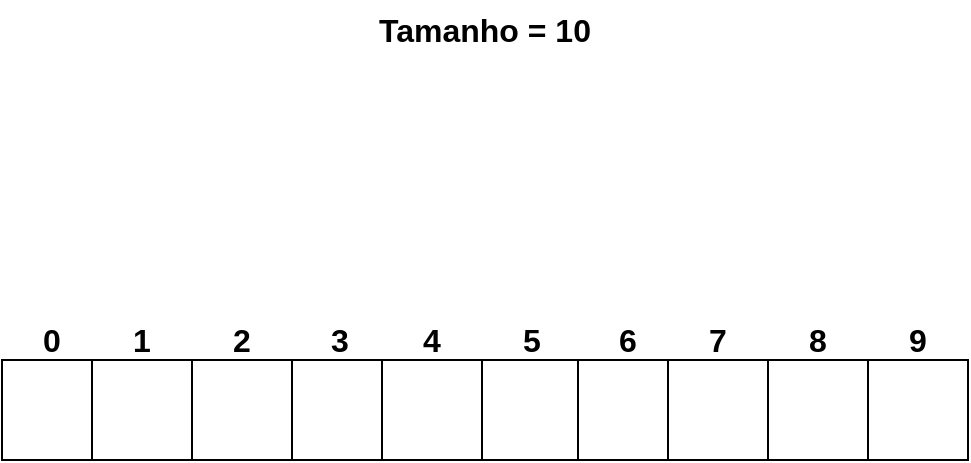 <mxfile version="24.2.5" type="device" pages="14">
  <diagram name="1" id="YQrQhglxHsUmq3wfNuLw">
    <mxGraphModel dx="1434" dy="780" grid="1" gridSize="10" guides="1" tooltips="1" connect="1" arrows="1" fold="1" page="1" pageScale="1" pageWidth="827" pageHeight="1169" math="0" shadow="0">
      <root>
        <mxCell id="-gNgaxF5dDmcWoJVMX3Y-0" />
        <mxCell id="-gNgaxF5dDmcWoJVMX3Y-1" parent="-gNgaxF5dDmcWoJVMX3Y-0" />
        <mxCell id="-gNgaxF5dDmcWoJVMX3Y-2" value="Tamanho = 10" style="text;html=1;align=center;verticalAlign=middle;whiteSpace=wrap;rounded=0;fontSize=16;fontStyle=1" vertex="1" parent="-gNgaxF5dDmcWoJVMX3Y-1">
          <mxGeometry x="354" y="50" width="119" height="30" as="geometry" />
        </mxCell>
        <mxCell id="-gNgaxF5dDmcWoJVMX3Y-5" value="" style="whiteSpace=wrap;html=1;aspect=fixed;fontStyle=1" vertex="1" parent="-gNgaxF5dDmcWoJVMX3Y-1">
          <mxGeometry x="172" y="230" width="50" height="50" as="geometry" />
        </mxCell>
        <mxCell id="-gNgaxF5dDmcWoJVMX3Y-6" value="0" style="text;html=1;align=center;verticalAlign=middle;whiteSpace=wrap;rounded=0;fontSize=16;fontStyle=1" vertex="1" parent="-gNgaxF5dDmcWoJVMX3Y-1">
          <mxGeometry x="187" y="210" width="20" height="20" as="geometry" />
        </mxCell>
        <mxCell id="-gNgaxF5dDmcWoJVMX3Y-7" value="" style="whiteSpace=wrap;html=1;aspect=fixed;fontStyle=1" vertex="1" parent="-gNgaxF5dDmcWoJVMX3Y-1">
          <mxGeometry x="217" y="230" width="50" height="50" as="geometry" />
        </mxCell>
        <mxCell id="-gNgaxF5dDmcWoJVMX3Y-8" value="" style="whiteSpace=wrap;html=1;aspect=fixed;fontStyle=1" vertex="1" parent="-gNgaxF5dDmcWoJVMX3Y-1">
          <mxGeometry x="267" y="230" width="50" height="50" as="geometry" />
        </mxCell>
        <mxCell id="-gNgaxF5dDmcWoJVMX3Y-9" value="" style="whiteSpace=wrap;html=1;aspect=fixed;fontStyle=1" vertex="1" parent="-gNgaxF5dDmcWoJVMX3Y-1">
          <mxGeometry x="317" y="230" width="50" height="50" as="geometry" />
        </mxCell>
        <mxCell id="-gNgaxF5dDmcWoJVMX3Y-10" value="" style="whiteSpace=wrap;html=1;aspect=fixed;fontStyle=1" vertex="1" parent="-gNgaxF5dDmcWoJVMX3Y-1">
          <mxGeometry x="362" y="230" width="50" height="50" as="geometry" />
        </mxCell>
        <mxCell id="-gNgaxF5dDmcWoJVMX3Y-11" value="" style="whiteSpace=wrap;html=1;aspect=fixed;fontStyle=1" vertex="1" parent="-gNgaxF5dDmcWoJVMX3Y-1">
          <mxGeometry x="412" y="230" width="50" height="50" as="geometry" />
        </mxCell>
        <mxCell id="-gNgaxF5dDmcWoJVMX3Y-12" value="" style="whiteSpace=wrap;html=1;aspect=fixed;fontStyle=1" vertex="1" parent="-gNgaxF5dDmcWoJVMX3Y-1">
          <mxGeometry x="460" y="230" width="50" height="50" as="geometry" />
        </mxCell>
        <mxCell id="-gNgaxF5dDmcWoJVMX3Y-13" value="" style="whiteSpace=wrap;html=1;aspect=fixed;fontStyle=1" vertex="1" parent="-gNgaxF5dDmcWoJVMX3Y-1">
          <mxGeometry x="505" y="230" width="50" height="50" as="geometry" />
        </mxCell>
        <mxCell id="-gNgaxF5dDmcWoJVMX3Y-14" value="" style="whiteSpace=wrap;html=1;aspect=fixed;fontStyle=1" vertex="1" parent="-gNgaxF5dDmcWoJVMX3Y-1">
          <mxGeometry x="555" y="230" width="50" height="50" as="geometry" />
        </mxCell>
        <mxCell id="-gNgaxF5dDmcWoJVMX3Y-15" value="" style="whiteSpace=wrap;html=1;aspect=fixed;fontStyle=1" vertex="1" parent="-gNgaxF5dDmcWoJVMX3Y-1">
          <mxGeometry x="605" y="230" width="50" height="50" as="geometry" />
        </mxCell>
        <mxCell id="-gNgaxF5dDmcWoJVMX3Y-16" value="1" style="text;html=1;align=center;verticalAlign=middle;whiteSpace=wrap;rounded=0;fontSize=16;fontStyle=1" vertex="1" parent="-gNgaxF5dDmcWoJVMX3Y-1">
          <mxGeometry x="232" y="210" width="20" height="20" as="geometry" />
        </mxCell>
        <mxCell id="-gNgaxF5dDmcWoJVMX3Y-17" value="2" style="text;html=1;align=center;verticalAlign=middle;whiteSpace=wrap;rounded=0;fontSize=16;fontStyle=1" vertex="1" parent="-gNgaxF5dDmcWoJVMX3Y-1">
          <mxGeometry x="282" y="210" width="20" height="20" as="geometry" />
        </mxCell>
        <mxCell id="-gNgaxF5dDmcWoJVMX3Y-18" value="3" style="text;html=1;align=center;verticalAlign=middle;whiteSpace=wrap;rounded=0;fontSize=16;fontStyle=1" vertex="1" parent="-gNgaxF5dDmcWoJVMX3Y-1">
          <mxGeometry x="331" y="210" width="20" height="20" as="geometry" />
        </mxCell>
        <mxCell id="-gNgaxF5dDmcWoJVMX3Y-19" value="4" style="text;html=1;align=center;verticalAlign=middle;whiteSpace=wrap;rounded=0;fontSize=16;fontStyle=1" vertex="1" parent="-gNgaxF5dDmcWoJVMX3Y-1">
          <mxGeometry x="377" y="210" width="20" height="20" as="geometry" />
        </mxCell>
        <mxCell id="-gNgaxF5dDmcWoJVMX3Y-20" value="5" style="text;html=1;align=center;verticalAlign=middle;whiteSpace=wrap;rounded=0;fontSize=16;fontStyle=1" vertex="1" parent="-gNgaxF5dDmcWoJVMX3Y-1">
          <mxGeometry x="427" y="210" width="20" height="20" as="geometry" />
        </mxCell>
        <mxCell id="-gNgaxF5dDmcWoJVMX3Y-21" value="6" style="text;html=1;align=center;verticalAlign=middle;whiteSpace=wrap;rounded=0;fontSize=16;fontStyle=1" vertex="1" parent="-gNgaxF5dDmcWoJVMX3Y-1">
          <mxGeometry x="475" y="210" width="20" height="20" as="geometry" />
        </mxCell>
        <mxCell id="-gNgaxF5dDmcWoJVMX3Y-22" value="7" style="text;html=1;align=center;verticalAlign=middle;whiteSpace=wrap;rounded=0;fontSize=16;fontStyle=1" vertex="1" parent="-gNgaxF5dDmcWoJVMX3Y-1">
          <mxGeometry x="520" y="210" width="20" height="20" as="geometry" />
        </mxCell>
        <mxCell id="-gNgaxF5dDmcWoJVMX3Y-23" value="8" style="text;html=1;align=center;verticalAlign=middle;whiteSpace=wrap;rounded=0;fontSize=16;fontStyle=1" vertex="1" parent="-gNgaxF5dDmcWoJVMX3Y-1">
          <mxGeometry x="570" y="210" width="20" height="20" as="geometry" />
        </mxCell>
        <mxCell id="-gNgaxF5dDmcWoJVMX3Y-24" value="9" style="text;html=1;align=center;verticalAlign=middle;whiteSpace=wrap;rounded=0;fontSize=16;fontStyle=1" vertex="1" parent="-gNgaxF5dDmcWoJVMX3Y-1">
          <mxGeometry x="620" y="210" width="20" height="20" as="geometry" />
        </mxCell>
      </root>
    </mxGraphModel>
  </diagram>
  <diagram name="2" id="a_lKSGjZpLzGz4tYTFOK">
    <mxGraphModel dx="1434" dy="780" grid="1" gridSize="10" guides="1" tooltips="1" connect="1" arrows="1" fold="1" page="1" pageScale="1" pageWidth="827" pageHeight="1169" math="0" shadow="0">
      <root>
        <mxCell id="0" />
        <mxCell id="1" parent="0" />
        <mxCell id="xIBHTXaroq3jU3iKKvLr-1" value="Tamanho = 10" style="text;html=1;align=center;verticalAlign=middle;whiteSpace=wrap;rounded=0;fontSize=16;fontStyle=1" vertex="1" parent="1">
          <mxGeometry x="354" y="50" width="119" height="30" as="geometry" />
        </mxCell>
        <mxCell id="xIBHTXaroq3jU3iKKvLr-3" value="Insere 13" style="rounded=1;whiteSpace=wrap;html=1;fontSize=16;" vertex="1" parent="1">
          <mxGeometry x="680" y="40" width="110" height="40" as="geometry" />
        </mxCell>
        <mxCell id="xIBHTXaroq3jU3iKKvLr-4" value="posicao = 13 % 10 = 3" style="text;html=1;align=center;verticalAlign=middle;whiteSpace=wrap;rounded=0;fontSize=16;fontStyle=0" vertex="1" parent="1">
          <mxGeometry x="314" y="90" width="199" height="30" as="geometry" />
        </mxCell>
        <mxCell id="LcPsmwVdmpNgG2w4J4y--4" value="" style="whiteSpace=wrap;html=1;aspect=fixed;fontStyle=1" vertex="1" parent="1">
          <mxGeometry x="172" y="230" width="50" height="50" as="geometry" />
        </mxCell>
        <mxCell id="LcPsmwVdmpNgG2w4J4y--5" value="0" style="text;html=1;align=center;verticalAlign=middle;whiteSpace=wrap;rounded=0;fontSize=16;fontStyle=1" vertex="1" parent="1">
          <mxGeometry x="187" y="210" width="20" height="20" as="geometry" />
        </mxCell>
        <mxCell id="LcPsmwVdmpNgG2w4J4y--6" value="" style="whiteSpace=wrap;html=1;aspect=fixed;fontStyle=1" vertex="1" parent="1">
          <mxGeometry x="217" y="230" width="50" height="50" as="geometry" />
        </mxCell>
        <mxCell id="LcPsmwVdmpNgG2w4J4y--8" value="" style="whiteSpace=wrap;html=1;aspect=fixed;fontStyle=1" vertex="1" parent="1">
          <mxGeometry x="267" y="230" width="50" height="50" as="geometry" />
        </mxCell>
        <mxCell id="LcPsmwVdmpNgG2w4J4y--15" value="" style="whiteSpace=wrap;html=1;aspect=fixed;fontStyle=1" vertex="1" parent="1">
          <mxGeometry x="317" y="230" width="50" height="50" as="geometry" />
        </mxCell>
        <mxCell id="LcPsmwVdmpNgG2w4J4y--17" value="" style="whiteSpace=wrap;html=1;aspect=fixed;fontStyle=1" vertex="1" parent="1">
          <mxGeometry x="362" y="230" width="50" height="50" as="geometry" />
        </mxCell>
        <mxCell id="LcPsmwVdmpNgG2w4J4y--19" value="" style="whiteSpace=wrap;html=1;aspect=fixed;fontStyle=1" vertex="1" parent="1">
          <mxGeometry x="412" y="230" width="50" height="50" as="geometry" />
        </mxCell>
        <mxCell id="LcPsmwVdmpNgG2w4J4y--21" value="" style="whiteSpace=wrap;html=1;aspect=fixed;fontStyle=1" vertex="1" parent="1">
          <mxGeometry x="460" y="230" width="50" height="50" as="geometry" />
        </mxCell>
        <mxCell id="LcPsmwVdmpNgG2w4J4y--23" value="" style="whiteSpace=wrap;html=1;aspect=fixed;fontStyle=1" vertex="1" parent="1">
          <mxGeometry x="505" y="230" width="50" height="50" as="geometry" />
        </mxCell>
        <mxCell id="LcPsmwVdmpNgG2w4J4y--25" value="" style="whiteSpace=wrap;html=1;aspect=fixed;fontStyle=1" vertex="1" parent="1">
          <mxGeometry x="555" y="230" width="50" height="50" as="geometry" />
        </mxCell>
        <mxCell id="LcPsmwVdmpNgG2w4J4y--27" value="" style="whiteSpace=wrap;html=1;aspect=fixed;fontStyle=1" vertex="1" parent="1">
          <mxGeometry x="605" y="230" width="50" height="50" as="geometry" />
        </mxCell>
        <mxCell id="LcPsmwVdmpNgG2w4J4y--29" value="1" style="text;html=1;align=center;verticalAlign=middle;whiteSpace=wrap;rounded=0;fontSize=16;fontStyle=1" vertex="1" parent="1">
          <mxGeometry x="232" y="210" width="20" height="20" as="geometry" />
        </mxCell>
        <mxCell id="LcPsmwVdmpNgG2w4J4y--30" value="2" style="text;html=1;align=center;verticalAlign=middle;whiteSpace=wrap;rounded=0;fontSize=16;fontStyle=1" vertex="1" parent="1">
          <mxGeometry x="282" y="210" width="20" height="20" as="geometry" />
        </mxCell>
        <mxCell id="LcPsmwVdmpNgG2w4J4y--31" value="3" style="text;html=1;align=center;verticalAlign=middle;whiteSpace=wrap;rounded=0;fontSize=16;fontStyle=1" vertex="1" parent="1">
          <mxGeometry x="331" y="210" width="20" height="20" as="geometry" />
        </mxCell>
        <mxCell id="LcPsmwVdmpNgG2w4J4y--32" value="4" style="text;html=1;align=center;verticalAlign=middle;whiteSpace=wrap;rounded=0;fontSize=16;fontStyle=1" vertex="1" parent="1">
          <mxGeometry x="377" y="210" width="20" height="20" as="geometry" />
        </mxCell>
        <mxCell id="LcPsmwVdmpNgG2w4J4y--33" value="5" style="text;html=1;align=center;verticalAlign=middle;whiteSpace=wrap;rounded=0;fontSize=16;fontStyle=1" vertex="1" parent="1">
          <mxGeometry x="427" y="210" width="20" height="20" as="geometry" />
        </mxCell>
        <mxCell id="LcPsmwVdmpNgG2w4J4y--34" value="6" style="text;html=1;align=center;verticalAlign=middle;whiteSpace=wrap;rounded=0;fontSize=16;fontStyle=1" vertex="1" parent="1">
          <mxGeometry x="475" y="210" width="20" height="20" as="geometry" />
        </mxCell>
        <mxCell id="LcPsmwVdmpNgG2w4J4y--35" value="7" style="text;html=1;align=center;verticalAlign=middle;whiteSpace=wrap;rounded=0;fontSize=16;fontStyle=1" vertex="1" parent="1">
          <mxGeometry x="520" y="210" width="20" height="20" as="geometry" />
        </mxCell>
        <mxCell id="LcPsmwVdmpNgG2w4J4y--36" value="8" style="text;html=1;align=center;verticalAlign=middle;whiteSpace=wrap;rounded=0;fontSize=16;fontStyle=1" vertex="1" parent="1">
          <mxGeometry x="570" y="210" width="20" height="20" as="geometry" />
        </mxCell>
        <mxCell id="LcPsmwVdmpNgG2w4J4y--37" value="9" style="text;html=1;align=center;verticalAlign=middle;whiteSpace=wrap;rounded=0;fontSize=16;fontStyle=1" vertex="1" parent="1">
          <mxGeometry x="620" y="210" width="20" height="20" as="geometry" />
        </mxCell>
        <mxCell id="X_GF4t4WyQdj5DgUF3ie-1" value="13" style="text;html=1;align=center;verticalAlign=middle;whiteSpace=wrap;rounded=0;fontSize=16;fontStyle=1" vertex="1" parent="1">
          <mxGeometry x="332" y="245" width="20" height="20" as="geometry" />
        </mxCell>
      </root>
    </mxGraphModel>
  </diagram>
  <diagram name="3" id="tlzGXtQybTVRQQftq2ZP">
    <mxGraphModel dx="1434" dy="780" grid="1" gridSize="10" guides="1" tooltips="1" connect="1" arrows="1" fold="1" page="1" pageScale="1" pageWidth="827" pageHeight="1169" math="0" shadow="0">
      <root>
        <mxCell id="ADmHSvH-pjgVgPhDX225-0" />
        <mxCell id="ADmHSvH-pjgVgPhDX225-1" parent="ADmHSvH-pjgVgPhDX225-0" />
        <mxCell id="ADmHSvH-pjgVgPhDX225-2" value="Tamanho = 10" style="text;html=1;align=center;verticalAlign=middle;whiteSpace=wrap;rounded=0;fontSize=16;fontStyle=1" vertex="1" parent="ADmHSvH-pjgVgPhDX225-1">
          <mxGeometry x="354" y="50" width="119" height="30" as="geometry" />
        </mxCell>
        <mxCell id="ADmHSvH-pjgVgPhDX225-3" value="Insere 11" style="rounded=1;whiteSpace=wrap;html=1;fontSize=16;" vertex="1" parent="ADmHSvH-pjgVgPhDX225-1">
          <mxGeometry x="680" y="40" width="110" height="40" as="geometry" />
        </mxCell>
        <mxCell id="ADmHSvH-pjgVgPhDX225-4" value="posicao = 11 % 10 = 1" style="text;html=1;align=center;verticalAlign=middle;whiteSpace=wrap;rounded=0;fontSize=16;fontStyle=0" vertex="1" parent="ADmHSvH-pjgVgPhDX225-1">
          <mxGeometry x="314" y="90" width="199" height="30" as="geometry" />
        </mxCell>
        <mxCell id="ADmHSvH-pjgVgPhDX225-5" value="" style="whiteSpace=wrap;html=1;aspect=fixed;fontStyle=1" vertex="1" parent="ADmHSvH-pjgVgPhDX225-1">
          <mxGeometry x="172" y="230" width="50" height="50" as="geometry" />
        </mxCell>
        <mxCell id="ADmHSvH-pjgVgPhDX225-6" value="0" style="text;html=1;align=center;verticalAlign=middle;whiteSpace=wrap;rounded=0;fontSize=16;fontStyle=1" vertex="1" parent="ADmHSvH-pjgVgPhDX225-1">
          <mxGeometry x="187" y="210" width="20" height="20" as="geometry" />
        </mxCell>
        <mxCell id="ADmHSvH-pjgVgPhDX225-7" value="" style="whiteSpace=wrap;html=1;aspect=fixed;fontStyle=1" vertex="1" parent="ADmHSvH-pjgVgPhDX225-1">
          <mxGeometry x="217" y="230" width="50" height="50" as="geometry" />
        </mxCell>
        <mxCell id="ADmHSvH-pjgVgPhDX225-8" value="" style="whiteSpace=wrap;html=1;aspect=fixed;fontStyle=1" vertex="1" parent="ADmHSvH-pjgVgPhDX225-1">
          <mxGeometry x="267" y="230" width="50" height="50" as="geometry" />
        </mxCell>
        <mxCell id="ADmHSvH-pjgVgPhDX225-9" value="" style="whiteSpace=wrap;html=1;aspect=fixed;fontStyle=1" vertex="1" parent="ADmHSvH-pjgVgPhDX225-1">
          <mxGeometry x="317" y="230" width="50" height="50" as="geometry" />
        </mxCell>
        <mxCell id="ADmHSvH-pjgVgPhDX225-10" value="" style="whiteSpace=wrap;html=1;aspect=fixed;fontStyle=1" vertex="1" parent="ADmHSvH-pjgVgPhDX225-1">
          <mxGeometry x="362" y="230" width="50" height="50" as="geometry" />
        </mxCell>
        <mxCell id="ADmHSvH-pjgVgPhDX225-11" value="" style="whiteSpace=wrap;html=1;aspect=fixed;fontStyle=1" vertex="1" parent="ADmHSvH-pjgVgPhDX225-1">
          <mxGeometry x="412" y="230" width="50" height="50" as="geometry" />
        </mxCell>
        <mxCell id="ADmHSvH-pjgVgPhDX225-12" value="" style="whiteSpace=wrap;html=1;aspect=fixed;fontStyle=1" vertex="1" parent="ADmHSvH-pjgVgPhDX225-1">
          <mxGeometry x="460" y="230" width="50" height="50" as="geometry" />
        </mxCell>
        <mxCell id="ADmHSvH-pjgVgPhDX225-13" value="" style="whiteSpace=wrap;html=1;aspect=fixed;fontStyle=1" vertex="1" parent="ADmHSvH-pjgVgPhDX225-1">
          <mxGeometry x="505" y="230" width="50" height="50" as="geometry" />
        </mxCell>
        <mxCell id="ADmHSvH-pjgVgPhDX225-14" value="" style="whiteSpace=wrap;html=1;aspect=fixed;fontStyle=1" vertex="1" parent="ADmHSvH-pjgVgPhDX225-1">
          <mxGeometry x="555" y="230" width="50" height="50" as="geometry" />
        </mxCell>
        <mxCell id="ADmHSvH-pjgVgPhDX225-15" value="" style="whiteSpace=wrap;html=1;aspect=fixed;fontStyle=1" vertex="1" parent="ADmHSvH-pjgVgPhDX225-1">
          <mxGeometry x="605" y="230" width="50" height="50" as="geometry" />
        </mxCell>
        <mxCell id="ADmHSvH-pjgVgPhDX225-16" value="1" style="text;html=1;align=center;verticalAlign=middle;whiteSpace=wrap;rounded=0;fontSize=16;fontStyle=1" vertex="1" parent="ADmHSvH-pjgVgPhDX225-1">
          <mxGeometry x="232" y="210" width="20" height="20" as="geometry" />
        </mxCell>
        <mxCell id="ADmHSvH-pjgVgPhDX225-17" value="2" style="text;html=1;align=center;verticalAlign=middle;whiteSpace=wrap;rounded=0;fontSize=16;fontStyle=1" vertex="1" parent="ADmHSvH-pjgVgPhDX225-1">
          <mxGeometry x="282" y="210" width="20" height="20" as="geometry" />
        </mxCell>
        <mxCell id="ADmHSvH-pjgVgPhDX225-18" value="3" style="text;html=1;align=center;verticalAlign=middle;whiteSpace=wrap;rounded=0;fontSize=16;fontStyle=1" vertex="1" parent="ADmHSvH-pjgVgPhDX225-1">
          <mxGeometry x="331" y="210" width="20" height="20" as="geometry" />
        </mxCell>
        <mxCell id="ADmHSvH-pjgVgPhDX225-19" value="4" style="text;html=1;align=center;verticalAlign=middle;whiteSpace=wrap;rounded=0;fontSize=16;fontStyle=1" vertex="1" parent="ADmHSvH-pjgVgPhDX225-1">
          <mxGeometry x="377" y="210" width="20" height="20" as="geometry" />
        </mxCell>
        <mxCell id="ADmHSvH-pjgVgPhDX225-20" value="5" style="text;html=1;align=center;verticalAlign=middle;whiteSpace=wrap;rounded=0;fontSize=16;fontStyle=1" vertex="1" parent="ADmHSvH-pjgVgPhDX225-1">
          <mxGeometry x="427" y="210" width="20" height="20" as="geometry" />
        </mxCell>
        <mxCell id="ADmHSvH-pjgVgPhDX225-21" value="6" style="text;html=1;align=center;verticalAlign=middle;whiteSpace=wrap;rounded=0;fontSize=16;fontStyle=1" vertex="1" parent="ADmHSvH-pjgVgPhDX225-1">
          <mxGeometry x="475" y="210" width="20" height="20" as="geometry" />
        </mxCell>
        <mxCell id="ADmHSvH-pjgVgPhDX225-22" value="7" style="text;html=1;align=center;verticalAlign=middle;whiteSpace=wrap;rounded=0;fontSize=16;fontStyle=1" vertex="1" parent="ADmHSvH-pjgVgPhDX225-1">
          <mxGeometry x="520" y="210" width="20" height="20" as="geometry" />
        </mxCell>
        <mxCell id="ADmHSvH-pjgVgPhDX225-23" value="8" style="text;html=1;align=center;verticalAlign=middle;whiteSpace=wrap;rounded=0;fontSize=16;fontStyle=1" vertex="1" parent="ADmHSvH-pjgVgPhDX225-1">
          <mxGeometry x="570" y="210" width="20" height="20" as="geometry" />
        </mxCell>
        <mxCell id="ADmHSvH-pjgVgPhDX225-24" value="9" style="text;html=1;align=center;verticalAlign=middle;whiteSpace=wrap;rounded=0;fontSize=16;fontStyle=1" vertex="1" parent="ADmHSvH-pjgVgPhDX225-1">
          <mxGeometry x="620" y="210" width="20" height="20" as="geometry" />
        </mxCell>
        <mxCell id="ADmHSvH-pjgVgPhDX225-25" value="13" style="text;html=1;align=center;verticalAlign=middle;whiteSpace=wrap;rounded=0;fontSize=16;fontStyle=1" vertex="1" parent="ADmHSvH-pjgVgPhDX225-1">
          <mxGeometry x="332" y="245" width="20" height="20" as="geometry" />
        </mxCell>
        <mxCell id="MH28W0CfMXSVv4rWf18A-0" value="11" style="text;html=1;align=center;verticalAlign=middle;whiteSpace=wrap;rounded=0;fontSize=16;fontStyle=1" vertex="1" parent="ADmHSvH-pjgVgPhDX225-1">
          <mxGeometry x="232" y="245" width="20" height="20" as="geometry" />
        </mxCell>
      </root>
    </mxGraphModel>
  </diagram>
  <diagram name="4" id="1DkJ_96_WxkD4BAVDWu7">
    <mxGraphModel dx="1434" dy="780" grid="1" gridSize="10" guides="1" tooltips="1" connect="1" arrows="1" fold="1" page="1" pageScale="1" pageWidth="827" pageHeight="1169" math="0" shadow="0">
      <root>
        <mxCell id="FdJrlgUN5kFBcE0ro0zw-0" />
        <mxCell id="FdJrlgUN5kFBcE0ro0zw-1" parent="FdJrlgUN5kFBcE0ro0zw-0" />
        <mxCell id="FdJrlgUN5kFBcE0ro0zw-2" value="Tamanho = 10" style="text;html=1;align=center;verticalAlign=middle;whiteSpace=wrap;rounded=0;fontSize=16;fontStyle=1" vertex="1" parent="FdJrlgUN5kFBcE0ro0zw-1">
          <mxGeometry x="354" y="50" width="119" height="30" as="geometry" />
        </mxCell>
        <mxCell id="FdJrlgUN5kFBcE0ro0zw-3" value="Insere 21" style="rounded=1;whiteSpace=wrap;html=1;fontSize=16;" vertex="1" parent="FdJrlgUN5kFBcE0ro0zw-1">
          <mxGeometry x="680" y="40" width="110" height="40" as="geometry" />
        </mxCell>
        <mxCell id="FdJrlgUN5kFBcE0ro0zw-4" value="posicao = 21 % 10 = 1" style="text;html=1;align=center;verticalAlign=middle;whiteSpace=wrap;rounded=0;fontSize=16;fontStyle=0" vertex="1" parent="FdJrlgUN5kFBcE0ro0zw-1">
          <mxGeometry x="314" y="90" width="199" height="30" as="geometry" />
        </mxCell>
        <mxCell id="FdJrlgUN5kFBcE0ro0zw-5" value="" style="whiteSpace=wrap;html=1;aspect=fixed;fontStyle=1" vertex="1" parent="FdJrlgUN5kFBcE0ro0zw-1">
          <mxGeometry x="172" y="230" width="50" height="50" as="geometry" />
        </mxCell>
        <mxCell id="FdJrlgUN5kFBcE0ro0zw-6" value="0" style="text;html=1;align=center;verticalAlign=middle;whiteSpace=wrap;rounded=0;fontSize=16;fontStyle=1" vertex="1" parent="FdJrlgUN5kFBcE0ro0zw-1">
          <mxGeometry x="187" y="210" width="20" height="20" as="geometry" />
        </mxCell>
        <mxCell id="FdJrlgUN5kFBcE0ro0zw-7" value="" style="whiteSpace=wrap;html=1;aspect=fixed;fontStyle=1" vertex="1" parent="FdJrlgUN5kFBcE0ro0zw-1">
          <mxGeometry x="217" y="230" width="50" height="50" as="geometry" />
        </mxCell>
        <mxCell id="FdJrlgUN5kFBcE0ro0zw-8" value="" style="whiteSpace=wrap;html=1;aspect=fixed;fontStyle=1" vertex="1" parent="FdJrlgUN5kFBcE0ro0zw-1">
          <mxGeometry x="267" y="230" width="50" height="50" as="geometry" />
        </mxCell>
        <mxCell id="FdJrlgUN5kFBcE0ro0zw-9" value="" style="whiteSpace=wrap;html=1;aspect=fixed;fontStyle=1" vertex="1" parent="FdJrlgUN5kFBcE0ro0zw-1">
          <mxGeometry x="317" y="230" width="50" height="50" as="geometry" />
        </mxCell>
        <mxCell id="FdJrlgUN5kFBcE0ro0zw-10" value="" style="whiteSpace=wrap;html=1;aspect=fixed;fontStyle=1" vertex="1" parent="FdJrlgUN5kFBcE0ro0zw-1">
          <mxGeometry x="362" y="230" width="50" height="50" as="geometry" />
        </mxCell>
        <mxCell id="FdJrlgUN5kFBcE0ro0zw-11" value="" style="whiteSpace=wrap;html=1;aspect=fixed;fontStyle=1" vertex="1" parent="FdJrlgUN5kFBcE0ro0zw-1">
          <mxGeometry x="412" y="230" width="50" height="50" as="geometry" />
        </mxCell>
        <mxCell id="FdJrlgUN5kFBcE0ro0zw-12" value="" style="whiteSpace=wrap;html=1;aspect=fixed;fontStyle=1" vertex="1" parent="FdJrlgUN5kFBcE0ro0zw-1">
          <mxGeometry x="460" y="230" width="50" height="50" as="geometry" />
        </mxCell>
        <mxCell id="FdJrlgUN5kFBcE0ro0zw-13" value="" style="whiteSpace=wrap;html=1;aspect=fixed;fontStyle=1" vertex="1" parent="FdJrlgUN5kFBcE0ro0zw-1">
          <mxGeometry x="505" y="230" width="50" height="50" as="geometry" />
        </mxCell>
        <mxCell id="FdJrlgUN5kFBcE0ro0zw-14" value="" style="whiteSpace=wrap;html=1;aspect=fixed;fontStyle=1" vertex="1" parent="FdJrlgUN5kFBcE0ro0zw-1">
          <mxGeometry x="555" y="230" width="50" height="50" as="geometry" />
        </mxCell>
        <mxCell id="FdJrlgUN5kFBcE0ro0zw-15" value="" style="whiteSpace=wrap;html=1;aspect=fixed;fontStyle=1" vertex="1" parent="FdJrlgUN5kFBcE0ro0zw-1">
          <mxGeometry x="605" y="230" width="50" height="50" as="geometry" />
        </mxCell>
        <mxCell id="FdJrlgUN5kFBcE0ro0zw-16" value="1" style="text;html=1;align=center;verticalAlign=middle;whiteSpace=wrap;rounded=0;fontSize=16;fontStyle=1" vertex="1" parent="FdJrlgUN5kFBcE0ro0zw-1">
          <mxGeometry x="232" y="210" width="20" height="20" as="geometry" />
        </mxCell>
        <mxCell id="FdJrlgUN5kFBcE0ro0zw-17" value="2" style="text;html=1;align=center;verticalAlign=middle;whiteSpace=wrap;rounded=0;fontSize=16;fontStyle=1" vertex="1" parent="FdJrlgUN5kFBcE0ro0zw-1">
          <mxGeometry x="282" y="210" width="20" height="20" as="geometry" />
        </mxCell>
        <mxCell id="FdJrlgUN5kFBcE0ro0zw-18" value="3" style="text;html=1;align=center;verticalAlign=middle;whiteSpace=wrap;rounded=0;fontSize=16;fontStyle=1" vertex="1" parent="FdJrlgUN5kFBcE0ro0zw-1">
          <mxGeometry x="331" y="210" width="20" height="20" as="geometry" />
        </mxCell>
        <mxCell id="FdJrlgUN5kFBcE0ro0zw-19" value="4" style="text;html=1;align=center;verticalAlign=middle;whiteSpace=wrap;rounded=0;fontSize=16;fontStyle=1" vertex="1" parent="FdJrlgUN5kFBcE0ro0zw-1">
          <mxGeometry x="377" y="210" width="20" height="20" as="geometry" />
        </mxCell>
        <mxCell id="FdJrlgUN5kFBcE0ro0zw-20" value="5" style="text;html=1;align=center;verticalAlign=middle;whiteSpace=wrap;rounded=0;fontSize=16;fontStyle=1" vertex="1" parent="FdJrlgUN5kFBcE0ro0zw-1">
          <mxGeometry x="427" y="210" width="20" height="20" as="geometry" />
        </mxCell>
        <mxCell id="FdJrlgUN5kFBcE0ro0zw-21" value="6" style="text;html=1;align=center;verticalAlign=middle;whiteSpace=wrap;rounded=0;fontSize=16;fontStyle=1" vertex="1" parent="FdJrlgUN5kFBcE0ro0zw-1">
          <mxGeometry x="475" y="210" width="20" height="20" as="geometry" />
        </mxCell>
        <mxCell id="FdJrlgUN5kFBcE0ro0zw-22" value="7" style="text;html=1;align=center;verticalAlign=middle;whiteSpace=wrap;rounded=0;fontSize=16;fontStyle=1" vertex="1" parent="FdJrlgUN5kFBcE0ro0zw-1">
          <mxGeometry x="520" y="210" width="20" height="20" as="geometry" />
        </mxCell>
        <mxCell id="FdJrlgUN5kFBcE0ro0zw-23" value="8" style="text;html=1;align=center;verticalAlign=middle;whiteSpace=wrap;rounded=0;fontSize=16;fontStyle=1" vertex="1" parent="FdJrlgUN5kFBcE0ro0zw-1">
          <mxGeometry x="570" y="210" width="20" height="20" as="geometry" />
        </mxCell>
        <mxCell id="FdJrlgUN5kFBcE0ro0zw-24" value="9" style="text;html=1;align=center;verticalAlign=middle;whiteSpace=wrap;rounded=0;fontSize=16;fontStyle=1" vertex="1" parent="FdJrlgUN5kFBcE0ro0zw-1">
          <mxGeometry x="620" y="210" width="20" height="20" as="geometry" />
        </mxCell>
        <mxCell id="FdJrlgUN5kFBcE0ro0zw-25" value="13" style="text;html=1;align=center;verticalAlign=middle;whiteSpace=wrap;rounded=0;fontSize=16;fontStyle=1" vertex="1" parent="FdJrlgUN5kFBcE0ro0zw-1">
          <mxGeometry x="332" y="245" width="20" height="20" as="geometry" />
        </mxCell>
        <mxCell id="FdJrlgUN5kFBcE0ro0zw-26" value="11" style="text;html=1;align=center;verticalAlign=middle;whiteSpace=wrap;rounded=0;fontSize=16;fontStyle=1" vertex="1" parent="FdJrlgUN5kFBcE0ro0zw-1">
          <mxGeometry x="232" y="245" width="20" height="20" as="geometry" />
        </mxCell>
        <mxCell id="5gcNH6z1Kkx3xe0bzuTB-0" value="21" style="text;html=1;align=center;verticalAlign=middle;whiteSpace=wrap;rounded=0;fontSize=16;fontStyle=1" vertex="1" parent="FdJrlgUN5kFBcE0ro0zw-1">
          <mxGeometry x="282" y="245" width="20" height="20" as="geometry" />
        </mxCell>
      </root>
    </mxGraphModel>
  </diagram>
  <diagram name="5" id="TkCvyi8-PsOuWjnZzf-K">
    <mxGraphModel dx="1434" dy="780" grid="1" gridSize="10" guides="1" tooltips="1" connect="1" arrows="1" fold="1" page="1" pageScale="1" pageWidth="827" pageHeight="1169" math="0" shadow="0">
      <root>
        <mxCell id="9tlGbYGwPFETPQz0nb_1-0" />
        <mxCell id="9tlGbYGwPFETPQz0nb_1-1" parent="9tlGbYGwPFETPQz0nb_1-0" />
        <mxCell id="9tlGbYGwPFETPQz0nb_1-2" value="Tamanho = 10" style="text;html=1;align=center;verticalAlign=middle;whiteSpace=wrap;rounded=0;fontSize=16;fontStyle=1" vertex="1" parent="9tlGbYGwPFETPQz0nb_1-1">
          <mxGeometry x="354" y="50" width="119" height="30" as="geometry" />
        </mxCell>
        <mxCell id="9tlGbYGwPFETPQz0nb_1-3" value="Insere 7" style="rounded=1;whiteSpace=wrap;html=1;fontSize=16;" vertex="1" parent="9tlGbYGwPFETPQz0nb_1-1">
          <mxGeometry x="680" y="40" width="110" height="40" as="geometry" />
        </mxCell>
        <mxCell id="9tlGbYGwPFETPQz0nb_1-4" value="posicao = 7 % 10 = 7" style="text;html=1;align=center;verticalAlign=middle;whiteSpace=wrap;rounded=0;fontSize=16;fontStyle=0" vertex="1" parent="9tlGbYGwPFETPQz0nb_1-1">
          <mxGeometry x="314" y="90" width="199" height="30" as="geometry" />
        </mxCell>
        <mxCell id="9tlGbYGwPFETPQz0nb_1-5" value="" style="whiteSpace=wrap;html=1;aspect=fixed;fontStyle=1" vertex="1" parent="9tlGbYGwPFETPQz0nb_1-1">
          <mxGeometry x="172" y="230" width="50" height="50" as="geometry" />
        </mxCell>
        <mxCell id="9tlGbYGwPFETPQz0nb_1-6" value="0" style="text;html=1;align=center;verticalAlign=middle;whiteSpace=wrap;rounded=0;fontSize=16;fontStyle=1" vertex="1" parent="9tlGbYGwPFETPQz0nb_1-1">
          <mxGeometry x="187" y="210" width="20" height="20" as="geometry" />
        </mxCell>
        <mxCell id="9tlGbYGwPFETPQz0nb_1-7" value="" style="whiteSpace=wrap;html=1;aspect=fixed;fontStyle=1" vertex="1" parent="9tlGbYGwPFETPQz0nb_1-1">
          <mxGeometry x="217" y="230" width="50" height="50" as="geometry" />
        </mxCell>
        <mxCell id="9tlGbYGwPFETPQz0nb_1-8" value="" style="whiteSpace=wrap;html=1;aspect=fixed;fontStyle=1" vertex="1" parent="9tlGbYGwPFETPQz0nb_1-1">
          <mxGeometry x="267" y="230" width="50" height="50" as="geometry" />
        </mxCell>
        <mxCell id="9tlGbYGwPFETPQz0nb_1-9" value="" style="whiteSpace=wrap;html=1;aspect=fixed;fontStyle=1" vertex="1" parent="9tlGbYGwPFETPQz0nb_1-1">
          <mxGeometry x="317" y="230" width="50" height="50" as="geometry" />
        </mxCell>
        <mxCell id="9tlGbYGwPFETPQz0nb_1-10" value="" style="whiteSpace=wrap;html=1;aspect=fixed;fontStyle=1" vertex="1" parent="9tlGbYGwPFETPQz0nb_1-1">
          <mxGeometry x="362" y="230" width="50" height="50" as="geometry" />
        </mxCell>
        <mxCell id="9tlGbYGwPFETPQz0nb_1-11" value="" style="whiteSpace=wrap;html=1;aspect=fixed;fontStyle=1" vertex="1" parent="9tlGbYGwPFETPQz0nb_1-1">
          <mxGeometry x="412" y="230" width="50" height="50" as="geometry" />
        </mxCell>
        <mxCell id="9tlGbYGwPFETPQz0nb_1-12" value="" style="whiteSpace=wrap;html=1;aspect=fixed;fontStyle=1" vertex="1" parent="9tlGbYGwPFETPQz0nb_1-1">
          <mxGeometry x="460" y="230" width="50" height="50" as="geometry" />
        </mxCell>
        <mxCell id="9tlGbYGwPFETPQz0nb_1-13" value="" style="whiteSpace=wrap;html=1;aspect=fixed;fontStyle=1" vertex="1" parent="9tlGbYGwPFETPQz0nb_1-1">
          <mxGeometry x="505" y="230" width="50" height="50" as="geometry" />
        </mxCell>
        <mxCell id="9tlGbYGwPFETPQz0nb_1-14" value="" style="whiteSpace=wrap;html=1;aspect=fixed;fontStyle=1" vertex="1" parent="9tlGbYGwPFETPQz0nb_1-1">
          <mxGeometry x="555" y="230" width="50" height="50" as="geometry" />
        </mxCell>
        <mxCell id="9tlGbYGwPFETPQz0nb_1-15" value="" style="whiteSpace=wrap;html=1;aspect=fixed;fontStyle=1" vertex="1" parent="9tlGbYGwPFETPQz0nb_1-1">
          <mxGeometry x="605" y="230" width="50" height="50" as="geometry" />
        </mxCell>
        <mxCell id="9tlGbYGwPFETPQz0nb_1-16" value="1" style="text;html=1;align=center;verticalAlign=middle;whiteSpace=wrap;rounded=0;fontSize=16;fontStyle=1" vertex="1" parent="9tlGbYGwPFETPQz0nb_1-1">
          <mxGeometry x="232" y="210" width="20" height="20" as="geometry" />
        </mxCell>
        <mxCell id="9tlGbYGwPFETPQz0nb_1-17" value="2" style="text;html=1;align=center;verticalAlign=middle;whiteSpace=wrap;rounded=0;fontSize=16;fontStyle=1" vertex="1" parent="9tlGbYGwPFETPQz0nb_1-1">
          <mxGeometry x="282" y="210" width="20" height="20" as="geometry" />
        </mxCell>
        <mxCell id="9tlGbYGwPFETPQz0nb_1-18" value="3" style="text;html=1;align=center;verticalAlign=middle;whiteSpace=wrap;rounded=0;fontSize=16;fontStyle=1" vertex="1" parent="9tlGbYGwPFETPQz0nb_1-1">
          <mxGeometry x="331" y="210" width="20" height="20" as="geometry" />
        </mxCell>
        <mxCell id="9tlGbYGwPFETPQz0nb_1-19" value="4" style="text;html=1;align=center;verticalAlign=middle;whiteSpace=wrap;rounded=0;fontSize=16;fontStyle=1" vertex="1" parent="9tlGbYGwPFETPQz0nb_1-1">
          <mxGeometry x="377" y="210" width="20" height="20" as="geometry" />
        </mxCell>
        <mxCell id="9tlGbYGwPFETPQz0nb_1-20" value="5" style="text;html=1;align=center;verticalAlign=middle;whiteSpace=wrap;rounded=0;fontSize=16;fontStyle=1" vertex="1" parent="9tlGbYGwPFETPQz0nb_1-1">
          <mxGeometry x="427" y="210" width="20" height="20" as="geometry" />
        </mxCell>
        <mxCell id="9tlGbYGwPFETPQz0nb_1-21" value="6" style="text;html=1;align=center;verticalAlign=middle;whiteSpace=wrap;rounded=0;fontSize=16;fontStyle=1" vertex="1" parent="9tlGbYGwPFETPQz0nb_1-1">
          <mxGeometry x="475" y="210" width="20" height="20" as="geometry" />
        </mxCell>
        <mxCell id="9tlGbYGwPFETPQz0nb_1-22" value="7" style="text;html=1;align=center;verticalAlign=middle;whiteSpace=wrap;rounded=0;fontSize=16;fontStyle=1" vertex="1" parent="9tlGbYGwPFETPQz0nb_1-1">
          <mxGeometry x="520" y="210" width="20" height="20" as="geometry" />
        </mxCell>
        <mxCell id="9tlGbYGwPFETPQz0nb_1-23" value="8" style="text;html=1;align=center;verticalAlign=middle;whiteSpace=wrap;rounded=0;fontSize=16;fontStyle=1" vertex="1" parent="9tlGbYGwPFETPQz0nb_1-1">
          <mxGeometry x="570" y="210" width="20" height="20" as="geometry" />
        </mxCell>
        <mxCell id="9tlGbYGwPFETPQz0nb_1-24" value="9" style="text;html=1;align=center;verticalAlign=middle;whiteSpace=wrap;rounded=0;fontSize=16;fontStyle=1" vertex="1" parent="9tlGbYGwPFETPQz0nb_1-1">
          <mxGeometry x="620" y="210" width="20" height="20" as="geometry" />
        </mxCell>
        <mxCell id="9tlGbYGwPFETPQz0nb_1-25" value="13" style="text;html=1;align=center;verticalAlign=middle;whiteSpace=wrap;rounded=0;fontSize=16;fontStyle=1" vertex="1" parent="9tlGbYGwPFETPQz0nb_1-1">
          <mxGeometry x="332" y="245" width="20" height="20" as="geometry" />
        </mxCell>
        <mxCell id="9tlGbYGwPFETPQz0nb_1-26" value="11" style="text;html=1;align=center;verticalAlign=middle;whiteSpace=wrap;rounded=0;fontSize=16;fontStyle=1" vertex="1" parent="9tlGbYGwPFETPQz0nb_1-1">
          <mxGeometry x="232" y="245" width="20" height="20" as="geometry" />
        </mxCell>
        <mxCell id="9tlGbYGwPFETPQz0nb_1-27" value="21" style="text;html=1;align=center;verticalAlign=middle;whiteSpace=wrap;rounded=0;fontSize=16;fontStyle=1" vertex="1" parent="9tlGbYGwPFETPQz0nb_1-1">
          <mxGeometry x="282" y="245" width="20" height="20" as="geometry" />
        </mxCell>
        <mxCell id="fSNOxur7PefS1Ph1JNgP-0" value="7" style="text;html=1;align=center;verticalAlign=middle;whiteSpace=wrap;rounded=0;fontSize=16;fontStyle=1" vertex="1" parent="9tlGbYGwPFETPQz0nb_1-1">
          <mxGeometry x="520" y="245" width="20" height="20" as="geometry" />
        </mxCell>
      </root>
    </mxGraphModel>
  </diagram>
  <diagram name="6" id="olb75BjkmzKvzMd_X9rw">
    <mxGraphModel dx="1434" dy="780" grid="1" gridSize="10" guides="1" tooltips="1" connect="1" arrows="1" fold="1" page="1" pageScale="1" pageWidth="827" pageHeight="1169" math="0" shadow="0">
      <root>
        <mxCell id="vaEcrT902pSk5SKOPkYp-0" />
        <mxCell id="vaEcrT902pSk5SKOPkYp-1" parent="vaEcrT902pSk5SKOPkYp-0" />
        <mxCell id="vaEcrT902pSk5SKOPkYp-2" value="Tamanho = 10" style="text;html=1;align=center;verticalAlign=middle;whiteSpace=wrap;rounded=0;fontSize=16;fontStyle=1" vertex="1" parent="vaEcrT902pSk5SKOPkYp-1">
          <mxGeometry x="354" y="50" width="119" height="30" as="geometry" />
        </mxCell>
        <mxCell id="vaEcrT902pSk5SKOPkYp-3" value="Insere 60" style="rounded=1;whiteSpace=wrap;html=1;fontSize=16;" vertex="1" parent="vaEcrT902pSk5SKOPkYp-1">
          <mxGeometry x="680" y="40" width="110" height="40" as="geometry" />
        </mxCell>
        <mxCell id="vaEcrT902pSk5SKOPkYp-4" value="posicao = 60 % 10 = 0" style="text;html=1;align=center;verticalAlign=middle;whiteSpace=wrap;rounded=0;fontSize=16;fontStyle=0" vertex="1" parent="vaEcrT902pSk5SKOPkYp-1">
          <mxGeometry x="314" y="90" width="199" height="30" as="geometry" />
        </mxCell>
        <mxCell id="vaEcrT902pSk5SKOPkYp-5" value="" style="whiteSpace=wrap;html=1;aspect=fixed;fontStyle=1" vertex="1" parent="vaEcrT902pSk5SKOPkYp-1">
          <mxGeometry x="172" y="230" width="50" height="50" as="geometry" />
        </mxCell>
        <mxCell id="vaEcrT902pSk5SKOPkYp-6" value="0" style="text;html=1;align=center;verticalAlign=middle;whiteSpace=wrap;rounded=0;fontSize=16;fontStyle=1" vertex="1" parent="vaEcrT902pSk5SKOPkYp-1">
          <mxGeometry x="187" y="210" width="20" height="20" as="geometry" />
        </mxCell>
        <mxCell id="vaEcrT902pSk5SKOPkYp-7" value="" style="whiteSpace=wrap;html=1;aspect=fixed;fontStyle=1" vertex="1" parent="vaEcrT902pSk5SKOPkYp-1">
          <mxGeometry x="217" y="230" width="50" height="50" as="geometry" />
        </mxCell>
        <mxCell id="vaEcrT902pSk5SKOPkYp-8" value="" style="whiteSpace=wrap;html=1;aspect=fixed;fontStyle=1" vertex="1" parent="vaEcrT902pSk5SKOPkYp-1">
          <mxGeometry x="267" y="230" width="50" height="50" as="geometry" />
        </mxCell>
        <mxCell id="vaEcrT902pSk5SKOPkYp-9" value="" style="whiteSpace=wrap;html=1;aspect=fixed;fontStyle=1" vertex="1" parent="vaEcrT902pSk5SKOPkYp-1">
          <mxGeometry x="317" y="230" width="50" height="50" as="geometry" />
        </mxCell>
        <mxCell id="vaEcrT902pSk5SKOPkYp-10" value="" style="whiteSpace=wrap;html=1;aspect=fixed;fontStyle=1" vertex="1" parent="vaEcrT902pSk5SKOPkYp-1">
          <mxGeometry x="362" y="230" width="50" height="50" as="geometry" />
        </mxCell>
        <mxCell id="vaEcrT902pSk5SKOPkYp-11" value="" style="whiteSpace=wrap;html=1;aspect=fixed;fontStyle=1" vertex="1" parent="vaEcrT902pSk5SKOPkYp-1">
          <mxGeometry x="412" y="230" width="50" height="50" as="geometry" />
        </mxCell>
        <mxCell id="vaEcrT902pSk5SKOPkYp-12" value="" style="whiteSpace=wrap;html=1;aspect=fixed;fontStyle=1" vertex="1" parent="vaEcrT902pSk5SKOPkYp-1">
          <mxGeometry x="460" y="230" width="50" height="50" as="geometry" />
        </mxCell>
        <mxCell id="vaEcrT902pSk5SKOPkYp-13" value="" style="whiteSpace=wrap;html=1;aspect=fixed;fontStyle=1" vertex="1" parent="vaEcrT902pSk5SKOPkYp-1">
          <mxGeometry x="505" y="230" width="50" height="50" as="geometry" />
        </mxCell>
        <mxCell id="vaEcrT902pSk5SKOPkYp-14" value="" style="whiteSpace=wrap;html=1;aspect=fixed;fontStyle=1" vertex="1" parent="vaEcrT902pSk5SKOPkYp-1">
          <mxGeometry x="555" y="230" width="50" height="50" as="geometry" />
        </mxCell>
        <mxCell id="vaEcrT902pSk5SKOPkYp-15" value="" style="whiteSpace=wrap;html=1;aspect=fixed;fontStyle=1" vertex="1" parent="vaEcrT902pSk5SKOPkYp-1">
          <mxGeometry x="605" y="230" width="50" height="50" as="geometry" />
        </mxCell>
        <mxCell id="vaEcrT902pSk5SKOPkYp-16" value="1" style="text;html=1;align=center;verticalAlign=middle;whiteSpace=wrap;rounded=0;fontSize=16;fontStyle=1" vertex="1" parent="vaEcrT902pSk5SKOPkYp-1">
          <mxGeometry x="232" y="210" width="20" height="20" as="geometry" />
        </mxCell>
        <mxCell id="vaEcrT902pSk5SKOPkYp-17" value="2" style="text;html=1;align=center;verticalAlign=middle;whiteSpace=wrap;rounded=0;fontSize=16;fontStyle=1" vertex="1" parent="vaEcrT902pSk5SKOPkYp-1">
          <mxGeometry x="282" y="210" width="20" height="20" as="geometry" />
        </mxCell>
        <mxCell id="vaEcrT902pSk5SKOPkYp-18" value="3" style="text;html=1;align=center;verticalAlign=middle;whiteSpace=wrap;rounded=0;fontSize=16;fontStyle=1" vertex="1" parent="vaEcrT902pSk5SKOPkYp-1">
          <mxGeometry x="331" y="210" width="20" height="20" as="geometry" />
        </mxCell>
        <mxCell id="vaEcrT902pSk5SKOPkYp-19" value="4" style="text;html=1;align=center;verticalAlign=middle;whiteSpace=wrap;rounded=0;fontSize=16;fontStyle=1" vertex="1" parent="vaEcrT902pSk5SKOPkYp-1">
          <mxGeometry x="377" y="210" width="20" height="20" as="geometry" />
        </mxCell>
        <mxCell id="vaEcrT902pSk5SKOPkYp-20" value="5" style="text;html=1;align=center;verticalAlign=middle;whiteSpace=wrap;rounded=0;fontSize=16;fontStyle=1" vertex="1" parent="vaEcrT902pSk5SKOPkYp-1">
          <mxGeometry x="427" y="210" width="20" height="20" as="geometry" />
        </mxCell>
        <mxCell id="vaEcrT902pSk5SKOPkYp-21" value="6" style="text;html=1;align=center;verticalAlign=middle;whiteSpace=wrap;rounded=0;fontSize=16;fontStyle=1" vertex="1" parent="vaEcrT902pSk5SKOPkYp-1">
          <mxGeometry x="475" y="210" width="20" height="20" as="geometry" />
        </mxCell>
        <mxCell id="vaEcrT902pSk5SKOPkYp-22" value="7" style="text;html=1;align=center;verticalAlign=middle;whiteSpace=wrap;rounded=0;fontSize=16;fontStyle=1" vertex="1" parent="vaEcrT902pSk5SKOPkYp-1">
          <mxGeometry x="520" y="210" width="20" height="20" as="geometry" />
        </mxCell>
        <mxCell id="vaEcrT902pSk5SKOPkYp-23" value="8" style="text;html=1;align=center;verticalAlign=middle;whiteSpace=wrap;rounded=0;fontSize=16;fontStyle=1" vertex="1" parent="vaEcrT902pSk5SKOPkYp-1">
          <mxGeometry x="570" y="210" width="20" height="20" as="geometry" />
        </mxCell>
        <mxCell id="vaEcrT902pSk5SKOPkYp-24" value="9" style="text;html=1;align=center;verticalAlign=middle;whiteSpace=wrap;rounded=0;fontSize=16;fontStyle=1" vertex="1" parent="vaEcrT902pSk5SKOPkYp-1">
          <mxGeometry x="620" y="210" width="20" height="20" as="geometry" />
        </mxCell>
        <mxCell id="vaEcrT902pSk5SKOPkYp-25" value="13" style="text;html=1;align=center;verticalAlign=middle;whiteSpace=wrap;rounded=0;fontSize=16;fontStyle=1" vertex="1" parent="vaEcrT902pSk5SKOPkYp-1">
          <mxGeometry x="332" y="245" width="20" height="20" as="geometry" />
        </mxCell>
        <mxCell id="vaEcrT902pSk5SKOPkYp-26" value="11" style="text;html=1;align=center;verticalAlign=middle;whiteSpace=wrap;rounded=0;fontSize=16;fontStyle=1" vertex="1" parent="vaEcrT902pSk5SKOPkYp-1">
          <mxGeometry x="232" y="245" width="20" height="20" as="geometry" />
        </mxCell>
        <mxCell id="vaEcrT902pSk5SKOPkYp-27" value="21" style="text;html=1;align=center;verticalAlign=middle;whiteSpace=wrap;rounded=0;fontSize=16;fontStyle=1" vertex="1" parent="vaEcrT902pSk5SKOPkYp-1">
          <mxGeometry x="282" y="245" width="20" height="20" as="geometry" />
        </mxCell>
        <mxCell id="vaEcrT902pSk5SKOPkYp-28" value="7" style="text;html=1;align=center;verticalAlign=middle;whiteSpace=wrap;rounded=0;fontSize=16;fontStyle=1" vertex="1" parent="vaEcrT902pSk5SKOPkYp-1">
          <mxGeometry x="520" y="245" width="20" height="20" as="geometry" />
        </mxCell>
        <mxCell id="ziWWhdNzSjRe-2guA7qV-0" value="60" style="text;html=1;align=center;verticalAlign=middle;whiteSpace=wrap;rounded=0;fontSize=16;fontStyle=1" vertex="1" parent="vaEcrT902pSk5SKOPkYp-1">
          <mxGeometry x="187" y="245" width="20" height="20" as="geometry" />
        </mxCell>
      </root>
    </mxGraphModel>
  </diagram>
  <diagram name="7" id="--QBGrruszUYowzToFKj">
    <mxGraphModel dx="1434" dy="780" grid="1" gridSize="10" guides="1" tooltips="1" connect="1" arrows="1" fold="1" page="1" pageScale="1" pageWidth="827" pageHeight="1169" math="0" shadow="0">
      <root>
        <mxCell id="k5NgaY4lb1P50_5-6VOX-0" />
        <mxCell id="k5NgaY4lb1P50_5-6VOX-1" parent="k5NgaY4lb1P50_5-6VOX-0" />
        <mxCell id="k5NgaY4lb1P50_5-6VOX-2" value="Tamanho = 10" style="text;html=1;align=center;verticalAlign=middle;whiteSpace=wrap;rounded=0;fontSize=16;fontStyle=1" vertex="1" parent="k5NgaY4lb1P50_5-6VOX-1">
          <mxGeometry x="354" y="50" width="119" height="30" as="geometry" />
        </mxCell>
        <mxCell id="k5NgaY4lb1P50_5-6VOX-3" value="Insere 3" style="rounded=1;whiteSpace=wrap;html=1;fontSize=16;" vertex="1" parent="k5NgaY4lb1P50_5-6VOX-1">
          <mxGeometry x="680" y="40" width="110" height="40" as="geometry" />
        </mxCell>
        <mxCell id="k5NgaY4lb1P50_5-6VOX-4" value="posicao = 3 % 10 = 3" style="text;html=1;align=center;verticalAlign=middle;whiteSpace=wrap;rounded=0;fontSize=16;fontStyle=0" vertex="1" parent="k5NgaY4lb1P50_5-6VOX-1">
          <mxGeometry x="314" y="90" width="199" height="30" as="geometry" />
        </mxCell>
        <mxCell id="k5NgaY4lb1P50_5-6VOX-5" value="" style="whiteSpace=wrap;html=1;aspect=fixed;fontStyle=1" vertex="1" parent="k5NgaY4lb1P50_5-6VOX-1">
          <mxGeometry x="172" y="230" width="50" height="50" as="geometry" />
        </mxCell>
        <mxCell id="k5NgaY4lb1P50_5-6VOX-6" value="0" style="text;html=1;align=center;verticalAlign=middle;whiteSpace=wrap;rounded=0;fontSize=16;fontStyle=1" vertex="1" parent="k5NgaY4lb1P50_5-6VOX-1">
          <mxGeometry x="187" y="210" width="20" height="20" as="geometry" />
        </mxCell>
        <mxCell id="k5NgaY4lb1P50_5-6VOX-7" value="" style="whiteSpace=wrap;html=1;aspect=fixed;fontStyle=1" vertex="1" parent="k5NgaY4lb1P50_5-6VOX-1">
          <mxGeometry x="217" y="230" width="50" height="50" as="geometry" />
        </mxCell>
        <mxCell id="k5NgaY4lb1P50_5-6VOX-8" value="" style="whiteSpace=wrap;html=1;aspect=fixed;fontStyle=1" vertex="1" parent="k5NgaY4lb1P50_5-6VOX-1">
          <mxGeometry x="267" y="230" width="50" height="50" as="geometry" />
        </mxCell>
        <mxCell id="k5NgaY4lb1P50_5-6VOX-9" value="" style="whiteSpace=wrap;html=1;aspect=fixed;fontStyle=1" vertex="1" parent="k5NgaY4lb1P50_5-6VOX-1">
          <mxGeometry x="317" y="230" width="50" height="50" as="geometry" />
        </mxCell>
        <mxCell id="k5NgaY4lb1P50_5-6VOX-10" value="" style="whiteSpace=wrap;html=1;aspect=fixed;fontStyle=1" vertex="1" parent="k5NgaY4lb1P50_5-6VOX-1">
          <mxGeometry x="362" y="230" width="50" height="50" as="geometry" />
        </mxCell>
        <mxCell id="k5NgaY4lb1P50_5-6VOX-11" value="" style="whiteSpace=wrap;html=1;aspect=fixed;fontStyle=1" vertex="1" parent="k5NgaY4lb1P50_5-6VOX-1">
          <mxGeometry x="412" y="230" width="50" height="50" as="geometry" />
        </mxCell>
        <mxCell id="k5NgaY4lb1P50_5-6VOX-12" value="" style="whiteSpace=wrap;html=1;aspect=fixed;fontStyle=1" vertex="1" parent="k5NgaY4lb1P50_5-6VOX-1">
          <mxGeometry x="460" y="230" width="50" height="50" as="geometry" />
        </mxCell>
        <mxCell id="k5NgaY4lb1P50_5-6VOX-13" value="" style="whiteSpace=wrap;html=1;aspect=fixed;fontStyle=1" vertex="1" parent="k5NgaY4lb1P50_5-6VOX-1">
          <mxGeometry x="505" y="230" width="50" height="50" as="geometry" />
        </mxCell>
        <mxCell id="k5NgaY4lb1P50_5-6VOX-14" value="" style="whiteSpace=wrap;html=1;aspect=fixed;fontStyle=1" vertex="1" parent="k5NgaY4lb1P50_5-6VOX-1">
          <mxGeometry x="555" y="230" width="50" height="50" as="geometry" />
        </mxCell>
        <mxCell id="k5NgaY4lb1P50_5-6VOX-15" value="" style="whiteSpace=wrap;html=1;aspect=fixed;fontStyle=1" vertex="1" parent="k5NgaY4lb1P50_5-6VOX-1">
          <mxGeometry x="605" y="230" width="50" height="50" as="geometry" />
        </mxCell>
        <mxCell id="k5NgaY4lb1P50_5-6VOX-16" value="1" style="text;html=1;align=center;verticalAlign=middle;whiteSpace=wrap;rounded=0;fontSize=16;fontStyle=1" vertex="1" parent="k5NgaY4lb1P50_5-6VOX-1">
          <mxGeometry x="232" y="210" width="20" height="20" as="geometry" />
        </mxCell>
        <mxCell id="k5NgaY4lb1P50_5-6VOX-17" value="2" style="text;html=1;align=center;verticalAlign=middle;whiteSpace=wrap;rounded=0;fontSize=16;fontStyle=1" vertex="1" parent="k5NgaY4lb1P50_5-6VOX-1">
          <mxGeometry x="282" y="210" width="20" height="20" as="geometry" />
        </mxCell>
        <mxCell id="k5NgaY4lb1P50_5-6VOX-18" value="3" style="text;html=1;align=center;verticalAlign=middle;whiteSpace=wrap;rounded=0;fontSize=16;fontStyle=1" vertex="1" parent="k5NgaY4lb1P50_5-6VOX-1">
          <mxGeometry x="331" y="210" width="20" height="20" as="geometry" />
        </mxCell>
        <mxCell id="k5NgaY4lb1P50_5-6VOX-19" value="4" style="text;html=1;align=center;verticalAlign=middle;whiteSpace=wrap;rounded=0;fontSize=16;fontStyle=1" vertex="1" parent="k5NgaY4lb1P50_5-6VOX-1">
          <mxGeometry x="377" y="210" width="20" height="20" as="geometry" />
        </mxCell>
        <mxCell id="k5NgaY4lb1P50_5-6VOX-20" value="5" style="text;html=1;align=center;verticalAlign=middle;whiteSpace=wrap;rounded=0;fontSize=16;fontStyle=1" vertex="1" parent="k5NgaY4lb1P50_5-6VOX-1">
          <mxGeometry x="427" y="210" width="20" height="20" as="geometry" />
        </mxCell>
        <mxCell id="k5NgaY4lb1P50_5-6VOX-21" value="6" style="text;html=1;align=center;verticalAlign=middle;whiteSpace=wrap;rounded=0;fontSize=16;fontStyle=1" vertex="1" parent="k5NgaY4lb1P50_5-6VOX-1">
          <mxGeometry x="475" y="210" width="20" height="20" as="geometry" />
        </mxCell>
        <mxCell id="k5NgaY4lb1P50_5-6VOX-22" value="7" style="text;html=1;align=center;verticalAlign=middle;whiteSpace=wrap;rounded=0;fontSize=16;fontStyle=1" vertex="1" parent="k5NgaY4lb1P50_5-6VOX-1">
          <mxGeometry x="520" y="210" width="20" height="20" as="geometry" />
        </mxCell>
        <mxCell id="k5NgaY4lb1P50_5-6VOX-23" value="8" style="text;html=1;align=center;verticalAlign=middle;whiteSpace=wrap;rounded=0;fontSize=16;fontStyle=1" vertex="1" parent="k5NgaY4lb1P50_5-6VOX-1">
          <mxGeometry x="570" y="210" width="20" height="20" as="geometry" />
        </mxCell>
        <mxCell id="k5NgaY4lb1P50_5-6VOX-24" value="9" style="text;html=1;align=center;verticalAlign=middle;whiteSpace=wrap;rounded=0;fontSize=16;fontStyle=1" vertex="1" parent="k5NgaY4lb1P50_5-6VOX-1">
          <mxGeometry x="620" y="210" width="20" height="20" as="geometry" />
        </mxCell>
        <mxCell id="k5NgaY4lb1P50_5-6VOX-25" value="13" style="text;html=1;align=center;verticalAlign=middle;whiteSpace=wrap;rounded=0;fontSize=16;fontStyle=1" vertex="1" parent="k5NgaY4lb1P50_5-6VOX-1">
          <mxGeometry x="332" y="245" width="20" height="20" as="geometry" />
        </mxCell>
        <mxCell id="k5NgaY4lb1P50_5-6VOX-26" value="11" style="text;html=1;align=center;verticalAlign=middle;whiteSpace=wrap;rounded=0;fontSize=16;fontStyle=1" vertex="1" parent="k5NgaY4lb1P50_5-6VOX-1">
          <mxGeometry x="232" y="245" width="20" height="20" as="geometry" />
        </mxCell>
        <mxCell id="k5NgaY4lb1P50_5-6VOX-27" value="21" style="text;html=1;align=center;verticalAlign=middle;whiteSpace=wrap;rounded=0;fontSize=16;fontStyle=1" vertex="1" parent="k5NgaY4lb1P50_5-6VOX-1">
          <mxGeometry x="282" y="245" width="20" height="20" as="geometry" />
        </mxCell>
        <mxCell id="k5NgaY4lb1P50_5-6VOX-28" value="7" style="text;html=1;align=center;verticalAlign=middle;whiteSpace=wrap;rounded=0;fontSize=16;fontStyle=1" vertex="1" parent="k5NgaY4lb1P50_5-6VOX-1">
          <mxGeometry x="520" y="245" width="20" height="20" as="geometry" />
        </mxCell>
        <mxCell id="k5NgaY4lb1P50_5-6VOX-29" value="60" style="text;html=1;align=center;verticalAlign=middle;whiteSpace=wrap;rounded=0;fontSize=16;fontStyle=1" vertex="1" parent="k5NgaY4lb1P50_5-6VOX-1">
          <mxGeometry x="187" y="245" width="20" height="20" as="geometry" />
        </mxCell>
        <mxCell id="g1gTyZV6FA-cJwXdhcOx-0" value="3" style="text;html=1;align=center;verticalAlign=middle;whiteSpace=wrap;rounded=0;fontSize=16;fontStyle=1" vertex="1" parent="k5NgaY4lb1P50_5-6VOX-1">
          <mxGeometry x="377" y="245" width="20" height="20" as="geometry" />
        </mxCell>
      </root>
    </mxGraphModel>
  </diagram>
  <diagram name="8" id="BX4VRn4LUY4c2FujgLZN">
    <mxGraphModel dx="1434" dy="780" grid="1" gridSize="10" guides="1" tooltips="1" connect="1" arrows="1" fold="1" page="1" pageScale="1" pageWidth="827" pageHeight="1169" math="0" shadow="0">
      <root>
        <mxCell id="EibLuM1z15zBiA8mmito-0" />
        <mxCell id="EibLuM1z15zBiA8mmito-1" parent="EibLuM1z15zBiA8mmito-0" />
        <mxCell id="EibLuM1z15zBiA8mmito-2" value="Tamanho = 10" style="text;html=1;align=center;verticalAlign=middle;whiteSpace=wrap;rounded=0;fontSize=16;fontStyle=1" vertex="1" parent="EibLuM1z15zBiA8mmito-1">
          <mxGeometry x="354" y="50" width="119" height="30" as="geometry" />
        </mxCell>
        <mxCell id="EibLuM1z15zBiA8mmito-3" value="Insere 81" style="rounded=1;whiteSpace=wrap;html=1;fontSize=16;" vertex="1" parent="EibLuM1z15zBiA8mmito-1">
          <mxGeometry x="680" y="40" width="110" height="40" as="geometry" />
        </mxCell>
        <mxCell id="EibLuM1z15zBiA8mmito-4" value="posicao = 81 % 10 = 1" style="text;html=1;align=center;verticalAlign=middle;whiteSpace=wrap;rounded=0;fontSize=16;fontStyle=0" vertex="1" parent="EibLuM1z15zBiA8mmito-1">
          <mxGeometry x="314" y="90" width="199" height="30" as="geometry" />
        </mxCell>
        <mxCell id="EibLuM1z15zBiA8mmito-5" value="" style="whiteSpace=wrap;html=1;aspect=fixed;fontStyle=1" vertex="1" parent="EibLuM1z15zBiA8mmito-1">
          <mxGeometry x="172" y="230" width="50" height="50" as="geometry" />
        </mxCell>
        <mxCell id="EibLuM1z15zBiA8mmito-6" value="0" style="text;html=1;align=center;verticalAlign=middle;whiteSpace=wrap;rounded=0;fontSize=16;fontStyle=1" vertex="1" parent="EibLuM1z15zBiA8mmito-1">
          <mxGeometry x="187" y="210" width="20" height="20" as="geometry" />
        </mxCell>
        <mxCell id="EibLuM1z15zBiA8mmito-7" value="" style="whiteSpace=wrap;html=1;aspect=fixed;fontStyle=1" vertex="1" parent="EibLuM1z15zBiA8mmito-1">
          <mxGeometry x="217" y="230" width="50" height="50" as="geometry" />
        </mxCell>
        <mxCell id="EibLuM1z15zBiA8mmito-8" value="" style="whiteSpace=wrap;html=1;aspect=fixed;fontStyle=1" vertex="1" parent="EibLuM1z15zBiA8mmito-1">
          <mxGeometry x="267" y="230" width="50" height="50" as="geometry" />
        </mxCell>
        <mxCell id="EibLuM1z15zBiA8mmito-9" value="" style="whiteSpace=wrap;html=1;aspect=fixed;fontStyle=1" vertex="1" parent="EibLuM1z15zBiA8mmito-1">
          <mxGeometry x="317" y="230" width="50" height="50" as="geometry" />
        </mxCell>
        <mxCell id="EibLuM1z15zBiA8mmito-10" value="" style="whiteSpace=wrap;html=1;aspect=fixed;fontStyle=1" vertex="1" parent="EibLuM1z15zBiA8mmito-1">
          <mxGeometry x="362" y="230" width="50" height="50" as="geometry" />
        </mxCell>
        <mxCell id="EibLuM1z15zBiA8mmito-11" value="" style="whiteSpace=wrap;html=1;aspect=fixed;fontStyle=1" vertex="1" parent="EibLuM1z15zBiA8mmito-1">
          <mxGeometry x="412" y="230" width="50" height="50" as="geometry" />
        </mxCell>
        <mxCell id="EibLuM1z15zBiA8mmito-12" value="" style="whiteSpace=wrap;html=1;aspect=fixed;fontStyle=1" vertex="1" parent="EibLuM1z15zBiA8mmito-1">
          <mxGeometry x="460" y="230" width="50" height="50" as="geometry" />
        </mxCell>
        <mxCell id="EibLuM1z15zBiA8mmito-13" value="" style="whiteSpace=wrap;html=1;aspect=fixed;fontStyle=1" vertex="1" parent="EibLuM1z15zBiA8mmito-1">
          <mxGeometry x="505" y="230" width="50" height="50" as="geometry" />
        </mxCell>
        <mxCell id="EibLuM1z15zBiA8mmito-14" value="" style="whiteSpace=wrap;html=1;aspect=fixed;fontStyle=1" vertex="1" parent="EibLuM1z15zBiA8mmito-1">
          <mxGeometry x="555" y="230" width="50" height="50" as="geometry" />
        </mxCell>
        <mxCell id="EibLuM1z15zBiA8mmito-15" value="" style="whiteSpace=wrap;html=1;aspect=fixed;fontStyle=1" vertex="1" parent="EibLuM1z15zBiA8mmito-1">
          <mxGeometry x="605" y="230" width="50" height="50" as="geometry" />
        </mxCell>
        <mxCell id="EibLuM1z15zBiA8mmito-16" value="1" style="text;html=1;align=center;verticalAlign=middle;whiteSpace=wrap;rounded=0;fontSize=16;fontStyle=1" vertex="1" parent="EibLuM1z15zBiA8mmito-1">
          <mxGeometry x="232" y="210" width="20" height="20" as="geometry" />
        </mxCell>
        <mxCell id="EibLuM1z15zBiA8mmito-17" value="2" style="text;html=1;align=center;verticalAlign=middle;whiteSpace=wrap;rounded=0;fontSize=16;fontStyle=1" vertex="1" parent="EibLuM1z15zBiA8mmito-1">
          <mxGeometry x="282" y="210" width="20" height="20" as="geometry" />
        </mxCell>
        <mxCell id="EibLuM1z15zBiA8mmito-18" value="3" style="text;html=1;align=center;verticalAlign=middle;whiteSpace=wrap;rounded=0;fontSize=16;fontStyle=1" vertex="1" parent="EibLuM1z15zBiA8mmito-1">
          <mxGeometry x="331" y="210" width="20" height="20" as="geometry" />
        </mxCell>
        <mxCell id="EibLuM1z15zBiA8mmito-19" value="4" style="text;html=1;align=center;verticalAlign=middle;whiteSpace=wrap;rounded=0;fontSize=16;fontStyle=1" vertex="1" parent="EibLuM1z15zBiA8mmito-1">
          <mxGeometry x="377" y="210" width="20" height="20" as="geometry" />
        </mxCell>
        <mxCell id="EibLuM1z15zBiA8mmito-20" value="5" style="text;html=1;align=center;verticalAlign=middle;whiteSpace=wrap;rounded=0;fontSize=16;fontStyle=1" vertex="1" parent="EibLuM1z15zBiA8mmito-1">
          <mxGeometry x="427" y="210" width="20" height="20" as="geometry" />
        </mxCell>
        <mxCell id="EibLuM1z15zBiA8mmito-21" value="6" style="text;html=1;align=center;verticalAlign=middle;whiteSpace=wrap;rounded=0;fontSize=16;fontStyle=1" vertex="1" parent="EibLuM1z15zBiA8mmito-1">
          <mxGeometry x="475" y="210" width="20" height="20" as="geometry" />
        </mxCell>
        <mxCell id="EibLuM1z15zBiA8mmito-22" value="7" style="text;html=1;align=center;verticalAlign=middle;whiteSpace=wrap;rounded=0;fontSize=16;fontStyle=1" vertex="1" parent="EibLuM1z15zBiA8mmito-1">
          <mxGeometry x="520" y="210" width="20" height="20" as="geometry" />
        </mxCell>
        <mxCell id="EibLuM1z15zBiA8mmito-23" value="8" style="text;html=1;align=center;verticalAlign=middle;whiteSpace=wrap;rounded=0;fontSize=16;fontStyle=1" vertex="1" parent="EibLuM1z15zBiA8mmito-1">
          <mxGeometry x="570" y="210" width="20" height="20" as="geometry" />
        </mxCell>
        <mxCell id="EibLuM1z15zBiA8mmito-24" value="9" style="text;html=1;align=center;verticalAlign=middle;whiteSpace=wrap;rounded=0;fontSize=16;fontStyle=1" vertex="1" parent="EibLuM1z15zBiA8mmito-1">
          <mxGeometry x="620" y="210" width="20" height="20" as="geometry" />
        </mxCell>
        <mxCell id="EibLuM1z15zBiA8mmito-25" value="13" style="text;html=1;align=center;verticalAlign=middle;whiteSpace=wrap;rounded=0;fontSize=16;fontStyle=1" vertex="1" parent="EibLuM1z15zBiA8mmito-1">
          <mxGeometry x="332" y="245" width="20" height="20" as="geometry" />
        </mxCell>
        <mxCell id="EibLuM1z15zBiA8mmito-26" value="11" style="text;html=1;align=center;verticalAlign=middle;whiteSpace=wrap;rounded=0;fontSize=16;fontStyle=1" vertex="1" parent="EibLuM1z15zBiA8mmito-1">
          <mxGeometry x="232" y="245" width="20" height="20" as="geometry" />
        </mxCell>
        <mxCell id="EibLuM1z15zBiA8mmito-27" value="21" style="text;html=1;align=center;verticalAlign=middle;whiteSpace=wrap;rounded=0;fontSize=16;fontStyle=1" vertex="1" parent="EibLuM1z15zBiA8mmito-1">
          <mxGeometry x="282" y="245" width="20" height="20" as="geometry" />
        </mxCell>
        <mxCell id="EibLuM1z15zBiA8mmito-28" value="7" style="text;html=1;align=center;verticalAlign=middle;whiteSpace=wrap;rounded=0;fontSize=16;fontStyle=1" vertex="1" parent="EibLuM1z15zBiA8mmito-1">
          <mxGeometry x="520" y="245" width="20" height="20" as="geometry" />
        </mxCell>
        <mxCell id="EibLuM1z15zBiA8mmito-29" value="60" style="text;html=1;align=center;verticalAlign=middle;whiteSpace=wrap;rounded=0;fontSize=16;fontStyle=1" vertex="1" parent="EibLuM1z15zBiA8mmito-1">
          <mxGeometry x="187" y="245" width="20" height="20" as="geometry" />
        </mxCell>
        <mxCell id="EibLuM1z15zBiA8mmito-30" value="3" style="text;html=1;align=center;verticalAlign=middle;whiteSpace=wrap;rounded=0;fontSize=16;fontStyle=1" vertex="1" parent="EibLuM1z15zBiA8mmito-1">
          <mxGeometry x="377" y="245" width="20" height="20" as="geometry" />
        </mxCell>
        <mxCell id="ShYcvTEwDVyI_5QwDbU9-0" value="81" style="text;html=1;align=center;verticalAlign=middle;whiteSpace=wrap;rounded=0;fontSize=16;fontStyle=1" vertex="1" parent="EibLuM1z15zBiA8mmito-1">
          <mxGeometry x="427" y="245" width="20" height="20" as="geometry" />
        </mxCell>
      </root>
    </mxGraphModel>
  </diagram>
  <diagram name="9" id="6YzlyA_15ELx7U2aLtaO">
    <mxGraphModel dx="1434" dy="780" grid="1" gridSize="10" guides="1" tooltips="1" connect="1" arrows="1" fold="1" page="1" pageScale="1" pageWidth="827" pageHeight="1169" math="0" shadow="0">
      <root>
        <mxCell id="dZYOhVJskXAX0yjQWuOS-0" />
        <mxCell id="dZYOhVJskXAX0yjQWuOS-1" parent="dZYOhVJskXAX0yjQWuOS-0" />
        <mxCell id="8FXi2W8zdU-34syP4juH-0" value="Tamanho = 10" style="text;html=1;align=center;verticalAlign=middle;whiteSpace=wrap;rounded=0;fontSize=16;fontStyle=1" vertex="1" parent="dZYOhVJskXAX0yjQWuOS-1">
          <mxGeometry x="354" y="50" width="119" height="30" as="geometry" />
        </mxCell>
        <mxCell id="8FXi2W8zdU-34syP4juH-1" value="Insere 52" style="rounded=1;whiteSpace=wrap;html=1;fontSize=16;" vertex="1" parent="dZYOhVJskXAX0yjQWuOS-1">
          <mxGeometry x="680" y="40" width="110" height="40" as="geometry" />
        </mxCell>
        <mxCell id="8FXi2W8zdU-34syP4juH-2" value="posicao = 52 % 10 = 2" style="text;html=1;align=center;verticalAlign=middle;whiteSpace=wrap;rounded=0;fontSize=16;fontStyle=0" vertex="1" parent="dZYOhVJskXAX0yjQWuOS-1">
          <mxGeometry x="314" y="90" width="199" height="30" as="geometry" />
        </mxCell>
        <mxCell id="8FXi2W8zdU-34syP4juH-3" value="" style="whiteSpace=wrap;html=1;aspect=fixed;fontStyle=1" vertex="1" parent="dZYOhVJskXAX0yjQWuOS-1">
          <mxGeometry x="172" y="230" width="50" height="50" as="geometry" />
        </mxCell>
        <mxCell id="8FXi2W8zdU-34syP4juH-4" value="0" style="text;html=1;align=center;verticalAlign=middle;whiteSpace=wrap;rounded=0;fontSize=16;fontStyle=1" vertex="1" parent="dZYOhVJskXAX0yjQWuOS-1">
          <mxGeometry x="187" y="210" width="20" height="20" as="geometry" />
        </mxCell>
        <mxCell id="8FXi2W8zdU-34syP4juH-5" value="" style="whiteSpace=wrap;html=1;aspect=fixed;fontStyle=1" vertex="1" parent="dZYOhVJskXAX0yjQWuOS-1">
          <mxGeometry x="217" y="230" width="50" height="50" as="geometry" />
        </mxCell>
        <mxCell id="8FXi2W8zdU-34syP4juH-6" value="" style="whiteSpace=wrap;html=1;aspect=fixed;fontStyle=1" vertex="1" parent="dZYOhVJskXAX0yjQWuOS-1">
          <mxGeometry x="267" y="230" width="50" height="50" as="geometry" />
        </mxCell>
        <mxCell id="8FXi2W8zdU-34syP4juH-7" value="" style="whiteSpace=wrap;html=1;aspect=fixed;fontStyle=1" vertex="1" parent="dZYOhVJskXAX0yjQWuOS-1">
          <mxGeometry x="317" y="230" width="50" height="50" as="geometry" />
        </mxCell>
        <mxCell id="8FXi2W8zdU-34syP4juH-8" value="" style="whiteSpace=wrap;html=1;aspect=fixed;fontStyle=1" vertex="1" parent="dZYOhVJskXAX0yjQWuOS-1">
          <mxGeometry x="362" y="230" width="50" height="50" as="geometry" />
        </mxCell>
        <mxCell id="8FXi2W8zdU-34syP4juH-9" value="" style="whiteSpace=wrap;html=1;aspect=fixed;fontStyle=1" vertex="1" parent="dZYOhVJskXAX0yjQWuOS-1">
          <mxGeometry x="412" y="230" width="50" height="50" as="geometry" />
        </mxCell>
        <mxCell id="8FXi2W8zdU-34syP4juH-10" value="" style="whiteSpace=wrap;html=1;aspect=fixed;fontStyle=1" vertex="1" parent="dZYOhVJskXAX0yjQWuOS-1">
          <mxGeometry x="460" y="230" width="50" height="50" as="geometry" />
        </mxCell>
        <mxCell id="8FXi2W8zdU-34syP4juH-11" value="" style="whiteSpace=wrap;html=1;aspect=fixed;fontStyle=1" vertex="1" parent="dZYOhVJskXAX0yjQWuOS-1">
          <mxGeometry x="505" y="230" width="50" height="50" as="geometry" />
        </mxCell>
        <mxCell id="8FXi2W8zdU-34syP4juH-12" value="" style="whiteSpace=wrap;html=1;aspect=fixed;fontStyle=1" vertex="1" parent="dZYOhVJskXAX0yjQWuOS-1">
          <mxGeometry x="555" y="230" width="50" height="50" as="geometry" />
        </mxCell>
        <mxCell id="8FXi2W8zdU-34syP4juH-13" value="" style="whiteSpace=wrap;html=1;aspect=fixed;fontStyle=1" vertex="1" parent="dZYOhVJskXAX0yjQWuOS-1">
          <mxGeometry x="605" y="230" width="50" height="50" as="geometry" />
        </mxCell>
        <mxCell id="8FXi2W8zdU-34syP4juH-14" value="1" style="text;html=1;align=center;verticalAlign=middle;whiteSpace=wrap;rounded=0;fontSize=16;fontStyle=1" vertex="1" parent="dZYOhVJskXAX0yjQWuOS-1">
          <mxGeometry x="232" y="210" width="20" height="20" as="geometry" />
        </mxCell>
        <mxCell id="8FXi2W8zdU-34syP4juH-15" value="2" style="text;html=1;align=center;verticalAlign=middle;whiteSpace=wrap;rounded=0;fontSize=16;fontStyle=1" vertex="1" parent="dZYOhVJskXAX0yjQWuOS-1">
          <mxGeometry x="282" y="210" width="20" height="20" as="geometry" />
        </mxCell>
        <mxCell id="8FXi2W8zdU-34syP4juH-16" value="3" style="text;html=1;align=center;verticalAlign=middle;whiteSpace=wrap;rounded=0;fontSize=16;fontStyle=1" vertex="1" parent="dZYOhVJskXAX0yjQWuOS-1">
          <mxGeometry x="331" y="210" width="20" height="20" as="geometry" />
        </mxCell>
        <mxCell id="8FXi2W8zdU-34syP4juH-17" value="4" style="text;html=1;align=center;verticalAlign=middle;whiteSpace=wrap;rounded=0;fontSize=16;fontStyle=1" vertex="1" parent="dZYOhVJskXAX0yjQWuOS-1">
          <mxGeometry x="377" y="210" width="20" height="20" as="geometry" />
        </mxCell>
        <mxCell id="8FXi2W8zdU-34syP4juH-18" value="5" style="text;html=1;align=center;verticalAlign=middle;whiteSpace=wrap;rounded=0;fontSize=16;fontStyle=1" vertex="1" parent="dZYOhVJskXAX0yjQWuOS-1">
          <mxGeometry x="427" y="210" width="20" height="20" as="geometry" />
        </mxCell>
        <mxCell id="8FXi2W8zdU-34syP4juH-19" value="6" style="text;html=1;align=center;verticalAlign=middle;whiteSpace=wrap;rounded=0;fontSize=16;fontStyle=1" vertex="1" parent="dZYOhVJskXAX0yjQWuOS-1">
          <mxGeometry x="475" y="210" width="20" height="20" as="geometry" />
        </mxCell>
        <mxCell id="8FXi2W8zdU-34syP4juH-20" value="7" style="text;html=1;align=center;verticalAlign=middle;whiteSpace=wrap;rounded=0;fontSize=16;fontStyle=1" vertex="1" parent="dZYOhVJskXAX0yjQWuOS-1">
          <mxGeometry x="520" y="210" width="20" height="20" as="geometry" />
        </mxCell>
        <mxCell id="8FXi2W8zdU-34syP4juH-21" value="8" style="text;html=1;align=center;verticalAlign=middle;whiteSpace=wrap;rounded=0;fontSize=16;fontStyle=1" vertex="1" parent="dZYOhVJskXAX0yjQWuOS-1">
          <mxGeometry x="570" y="210" width="20" height="20" as="geometry" />
        </mxCell>
        <mxCell id="8FXi2W8zdU-34syP4juH-22" value="9" style="text;html=1;align=center;verticalAlign=middle;whiteSpace=wrap;rounded=0;fontSize=16;fontStyle=1" vertex="1" parent="dZYOhVJskXAX0yjQWuOS-1">
          <mxGeometry x="620" y="210" width="20" height="20" as="geometry" />
        </mxCell>
        <mxCell id="8FXi2W8zdU-34syP4juH-23" value="13" style="text;html=1;align=center;verticalAlign=middle;whiteSpace=wrap;rounded=0;fontSize=16;fontStyle=1" vertex="1" parent="dZYOhVJskXAX0yjQWuOS-1">
          <mxGeometry x="332" y="245" width="20" height="20" as="geometry" />
        </mxCell>
        <mxCell id="8FXi2W8zdU-34syP4juH-24" value="11" style="text;html=1;align=center;verticalAlign=middle;whiteSpace=wrap;rounded=0;fontSize=16;fontStyle=1" vertex="1" parent="dZYOhVJskXAX0yjQWuOS-1">
          <mxGeometry x="232" y="245" width="20" height="20" as="geometry" />
        </mxCell>
        <mxCell id="8FXi2W8zdU-34syP4juH-25" value="21" style="text;html=1;align=center;verticalAlign=middle;whiteSpace=wrap;rounded=0;fontSize=16;fontStyle=1" vertex="1" parent="dZYOhVJskXAX0yjQWuOS-1">
          <mxGeometry x="282" y="245" width="20" height="20" as="geometry" />
        </mxCell>
        <mxCell id="8FXi2W8zdU-34syP4juH-26" value="7" style="text;html=1;align=center;verticalAlign=middle;whiteSpace=wrap;rounded=0;fontSize=16;fontStyle=1" vertex="1" parent="dZYOhVJskXAX0yjQWuOS-1">
          <mxGeometry x="520" y="245" width="20" height="20" as="geometry" />
        </mxCell>
        <mxCell id="8FXi2W8zdU-34syP4juH-27" value="60" style="text;html=1;align=center;verticalAlign=middle;whiteSpace=wrap;rounded=0;fontSize=16;fontStyle=1" vertex="1" parent="dZYOhVJskXAX0yjQWuOS-1">
          <mxGeometry x="187" y="245" width="20" height="20" as="geometry" />
        </mxCell>
        <mxCell id="8FXi2W8zdU-34syP4juH-28" value="3" style="text;html=1;align=center;verticalAlign=middle;whiteSpace=wrap;rounded=0;fontSize=16;fontStyle=1" vertex="1" parent="dZYOhVJskXAX0yjQWuOS-1">
          <mxGeometry x="377" y="245" width="20" height="20" as="geometry" />
        </mxCell>
        <mxCell id="8FXi2W8zdU-34syP4juH-29" value="81" style="text;html=1;align=center;verticalAlign=middle;whiteSpace=wrap;rounded=0;fontSize=16;fontStyle=1" vertex="1" parent="dZYOhVJskXAX0yjQWuOS-1">
          <mxGeometry x="427" y="245" width="20" height="20" as="geometry" />
        </mxCell>
        <mxCell id="8FXi2W8zdU-34syP4juH-30" value="52" style="text;html=1;align=center;verticalAlign=middle;whiteSpace=wrap;rounded=0;fontSize=16;fontStyle=1" vertex="1" parent="dZYOhVJskXAX0yjQWuOS-1">
          <mxGeometry x="475" y="245" width="20" height="20" as="geometry" />
        </mxCell>
      </root>
    </mxGraphModel>
  </diagram>
  <diagram name="10" id="1BvvrPTvUmGJ8Dr9xgA8">
    <mxGraphModel dx="1434" dy="780" grid="1" gridSize="10" guides="1" tooltips="1" connect="1" arrows="1" fold="1" page="1" pageScale="1" pageWidth="827" pageHeight="1169" math="0" shadow="0">
      <root>
        <mxCell id="jTihPhB-gqWThf7Pmk1u-0" />
        <mxCell id="jTihPhB-gqWThf7Pmk1u-1" parent="jTihPhB-gqWThf7Pmk1u-0" />
        <mxCell id="jTihPhB-gqWThf7Pmk1u-2" value="Tamanho = 10" style="text;html=1;align=center;verticalAlign=middle;whiteSpace=wrap;rounded=0;fontSize=16;fontStyle=1" vertex="1" parent="jTihPhB-gqWThf7Pmk1u-1">
          <mxGeometry x="354" y="50" width="119" height="30" as="geometry" />
        </mxCell>
        <mxCell id="jTihPhB-gqWThf7Pmk1u-3" value="Insere 49" style="rounded=1;whiteSpace=wrap;html=1;fontSize=16;" vertex="1" parent="jTihPhB-gqWThf7Pmk1u-1">
          <mxGeometry x="680" y="40" width="110" height="40" as="geometry" />
        </mxCell>
        <mxCell id="jTihPhB-gqWThf7Pmk1u-4" value="posicao = 49 % 10 = 9" style="text;html=1;align=center;verticalAlign=middle;whiteSpace=wrap;rounded=0;fontSize=16;fontStyle=0" vertex="1" parent="jTihPhB-gqWThf7Pmk1u-1">
          <mxGeometry x="314" y="90" width="199" height="30" as="geometry" />
        </mxCell>
        <mxCell id="jTihPhB-gqWThf7Pmk1u-5" value="" style="whiteSpace=wrap;html=1;aspect=fixed;fontStyle=1" vertex="1" parent="jTihPhB-gqWThf7Pmk1u-1">
          <mxGeometry x="172" y="230" width="50" height="50" as="geometry" />
        </mxCell>
        <mxCell id="jTihPhB-gqWThf7Pmk1u-6" value="0" style="text;html=1;align=center;verticalAlign=middle;whiteSpace=wrap;rounded=0;fontSize=16;fontStyle=1" vertex="1" parent="jTihPhB-gqWThf7Pmk1u-1">
          <mxGeometry x="187" y="210" width="20" height="20" as="geometry" />
        </mxCell>
        <mxCell id="jTihPhB-gqWThf7Pmk1u-7" value="" style="whiteSpace=wrap;html=1;aspect=fixed;fontStyle=1" vertex="1" parent="jTihPhB-gqWThf7Pmk1u-1">
          <mxGeometry x="217" y="230" width="50" height="50" as="geometry" />
        </mxCell>
        <mxCell id="jTihPhB-gqWThf7Pmk1u-8" value="" style="whiteSpace=wrap;html=1;aspect=fixed;fontStyle=1" vertex="1" parent="jTihPhB-gqWThf7Pmk1u-1">
          <mxGeometry x="267" y="230" width="50" height="50" as="geometry" />
        </mxCell>
        <mxCell id="jTihPhB-gqWThf7Pmk1u-9" value="" style="whiteSpace=wrap;html=1;aspect=fixed;fontStyle=1" vertex="1" parent="jTihPhB-gqWThf7Pmk1u-1">
          <mxGeometry x="317" y="230" width="50" height="50" as="geometry" />
        </mxCell>
        <mxCell id="jTihPhB-gqWThf7Pmk1u-10" value="" style="whiteSpace=wrap;html=1;aspect=fixed;fontStyle=1" vertex="1" parent="jTihPhB-gqWThf7Pmk1u-1">
          <mxGeometry x="362" y="230" width="50" height="50" as="geometry" />
        </mxCell>
        <mxCell id="jTihPhB-gqWThf7Pmk1u-11" value="" style="whiteSpace=wrap;html=1;aspect=fixed;fontStyle=1" vertex="1" parent="jTihPhB-gqWThf7Pmk1u-1">
          <mxGeometry x="412" y="230" width="50" height="50" as="geometry" />
        </mxCell>
        <mxCell id="jTihPhB-gqWThf7Pmk1u-12" value="" style="whiteSpace=wrap;html=1;aspect=fixed;fontStyle=1" vertex="1" parent="jTihPhB-gqWThf7Pmk1u-1">
          <mxGeometry x="460" y="230" width="50" height="50" as="geometry" />
        </mxCell>
        <mxCell id="jTihPhB-gqWThf7Pmk1u-13" value="" style="whiteSpace=wrap;html=1;aspect=fixed;fontStyle=1" vertex="1" parent="jTihPhB-gqWThf7Pmk1u-1">
          <mxGeometry x="505" y="230" width="50" height="50" as="geometry" />
        </mxCell>
        <mxCell id="jTihPhB-gqWThf7Pmk1u-14" value="" style="whiteSpace=wrap;html=1;aspect=fixed;fontStyle=1" vertex="1" parent="jTihPhB-gqWThf7Pmk1u-1">
          <mxGeometry x="555" y="230" width="50" height="50" as="geometry" />
        </mxCell>
        <mxCell id="jTihPhB-gqWThf7Pmk1u-15" value="" style="whiteSpace=wrap;html=1;aspect=fixed;fontStyle=1" vertex="1" parent="jTihPhB-gqWThf7Pmk1u-1">
          <mxGeometry x="605" y="230" width="50" height="50" as="geometry" />
        </mxCell>
        <mxCell id="jTihPhB-gqWThf7Pmk1u-16" value="1" style="text;html=1;align=center;verticalAlign=middle;whiteSpace=wrap;rounded=0;fontSize=16;fontStyle=1" vertex="1" parent="jTihPhB-gqWThf7Pmk1u-1">
          <mxGeometry x="232" y="210" width="20" height="20" as="geometry" />
        </mxCell>
        <mxCell id="jTihPhB-gqWThf7Pmk1u-17" value="2" style="text;html=1;align=center;verticalAlign=middle;whiteSpace=wrap;rounded=0;fontSize=16;fontStyle=1" vertex="1" parent="jTihPhB-gqWThf7Pmk1u-1">
          <mxGeometry x="282" y="210" width="20" height="20" as="geometry" />
        </mxCell>
        <mxCell id="jTihPhB-gqWThf7Pmk1u-18" value="3" style="text;html=1;align=center;verticalAlign=middle;whiteSpace=wrap;rounded=0;fontSize=16;fontStyle=1" vertex="1" parent="jTihPhB-gqWThf7Pmk1u-1">
          <mxGeometry x="331" y="210" width="20" height="20" as="geometry" />
        </mxCell>
        <mxCell id="jTihPhB-gqWThf7Pmk1u-19" value="4" style="text;html=1;align=center;verticalAlign=middle;whiteSpace=wrap;rounded=0;fontSize=16;fontStyle=1" vertex="1" parent="jTihPhB-gqWThf7Pmk1u-1">
          <mxGeometry x="377" y="210" width="20" height="20" as="geometry" />
        </mxCell>
        <mxCell id="jTihPhB-gqWThf7Pmk1u-20" value="5" style="text;html=1;align=center;verticalAlign=middle;whiteSpace=wrap;rounded=0;fontSize=16;fontStyle=1" vertex="1" parent="jTihPhB-gqWThf7Pmk1u-1">
          <mxGeometry x="427" y="210" width="20" height="20" as="geometry" />
        </mxCell>
        <mxCell id="jTihPhB-gqWThf7Pmk1u-21" value="6" style="text;html=1;align=center;verticalAlign=middle;whiteSpace=wrap;rounded=0;fontSize=16;fontStyle=1" vertex="1" parent="jTihPhB-gqWThf7Pmk1u-1">
          <mxGeometry x="475" y="210" width="20" height="20" as="geometry" />
        </mxCell>
        <mxCell id="jTihPhB-gqWThf7Pmk1u-22" value="7" style="text;html=1;align=center;verticalAlign=middle;whiteSpace=wrap;rounded=0;fontSize=16;fontStyle=1" vertex="1" parent="jTihPhB-gqWThf7Pmk1u-1">
          <mxGeometry x="520" y="210" width="20" height="20" as="geometry" />
        </mxCell>
        <mxCell id="jTihPhB-gqWThf7Pmk1u-23" value="8" style="text;html=1;align=center;verticalAlign=middle;whiteSpace=wrap;rounded=0;fontSize=16;fontStyle=1" vertex="1" parent="jTihPhB-gqWThf7Pmk1u-1">
          <mxGeometry x="570" y="210" width="20" height="20" as="geometry" />
        </mxCell>
        <mxCell id="jTihPhB-gqWThf7Pmk1u-24" value="9" style="text;html=1;align=center;verticalAlign=middle;whiteSpace=wrap;rounded=0;fontSize=16;fontStyle=1" vertex="1" parent="jTihPhB-gqWThf7Pmk1u-1">
          <mxGeometry x="620" y="210" width="20" height="20" as="geometry" />
        </mxCell>
        <mxCell id="jTihPhB-gqWThf7Pmk1u-25" value="13" style="text;html=1;align=center;verticalAlign=middle;whiteSpace=wrap;rounded=0;fontSize=16;fontStyle=1" vertex="1" parent="jTihPhB-gqWThf7Pmk1u-1">
          <mxGeometry x="332" y="245" width="20" height="20" as="geometry" />
        </mxCell>
        <mxCell id="jTihPhB-gqWThf7Pmk1u-26" value="11" style="text;html=1;align=center;verticalAlign=middle;whiteSpace=wrap;rounded=0;fontSize=16;fontStyle=1" vertex="1" parent="jTihPhB-gqWThf7Pmk1u-1">
          <mxGeometry x="232" y="245" width="20" height="20" as="geometry" />
        </mxCell>
        <mxCell id="jTihPhB-gqWThf7Pmk1u-27" value="21" style="text;html=1;align=center;verticalAlign=middle;whiteSpace=wrap;rounded=0;fontSize=16;fontStyle=1" vertex="1" parent="jTihPhB-gqWThf7Pmk1u-1">
          <mxGeometry x="282" y="245" width="20" height="20" as="geometry" />
        </mxCell>
        <mxCell id="jTihPhB-gqWThf7Pmk1u-28" value="7" style="text;html=1;align=center;verticalAlign=middle;whiteSpace=wrap;rounded=0;fontSize=16;fontStyle=1" vertex="1" parent="jTihPhB-gqWThf7Pmk1u-1">
          <mxGeometry x="520" y="245" width="20" height="20" as="geometry" />
        </mxCell>
        <mxCell id="jTihPhB-gqWThf7Pmk1u-29" value="60" style="text;html=1;align=center;verticalAlign=middle;whiteSpace=wrap;rounded=0;fontSize=16;fontStyle=1" vertex="1" parent="jTihPhB-gqWThf7Pmk1u-1">
          <mxGeometry x="187" y="245" width="20" height="20" as="geometry" />
        </mxCell>
        <mxCell id="jTihPhB-gqWThf7Pmk1u-30" value="3" style="text;html=1;align=center;verticalAlign=middle;whiteSpace=wrap;rounded=0;fontSize=16;fontStyle=1" vertex="1" parent="jTihPhB-gqWThf7Pmk1u-1">
          <mxGeometry x="377" y="245" width="20" height="20" as="geometry" />
        </mxCell>
        <mxCell id="jTihPhB-gqWThf7Pmk1u-31" value="81" style="text;html=1;align=center;verticalAlign=middle;whiteSpace=wrap;rounded=0;fontSize=16;fontStyle=1" vertex="1" parent="jTihPhB-gqWThf7Pmk1u-1">
          <mxGeometry x="427" y="245" width="20" height="20" as="geometry" />
        </mxCell>
        <mxCell id="jTihPhB-gqWThf7Pmk1u-32" value="52" style="text;html=1;align=center;verticalAlign=middle;whiteSpace=wrap;rounded=0;fontSize=16;fontStyle=1" vertex="1" parent="jTihPhB-gqWThf7Pmk1u-1">
          <mxGeometry x="475" y="245" width="20" height="20" as="geometry" />
        </mxCell>
        <mxCell id="yofLysRRvdTm5KJD1bVY-0" value="49" style="text;html=1;align=center;verticalAlign=middle;whiteSpace=wrap;rounded=0;fontSize=16;fontStyle=1" vertex="1" parent="jTihPhB-gqWThf7Pmk1u-1">
          <mxGeometry x="620" y="245" width="20" height="20" as="geometry" />
        </mxCell>
      </root>
    </mxGraphModel>
  </diagram>
  <diagram name="11" id="hHHCwdNlJ4ZGSdJyInML">
    <mxGraphModel dx="1434" dy="780" grid="1" gridSize="10" guides="1" tooltips="1" connect="1" arrows="1" fold="1" page="1" pageScale="1" pageWidth="827" pageHeight="1169" math="0" shadow="0">
      <root>
        <mxCell id="5ZNWQwTc_nu5GpClchni-0" />
        <mxCell id="5ZNWQwTc_nu5GpClchni-1" parent="5ZNWQwTc_nu5GpClchni-0" />
        <mxCell id="5ZNWQwTc_nu5GpClchni-2" value="Tamanho = 10" style="text;html=1;align=center;verticalAlign=middle;whiteSpace=wrap;rounded=0;fontSize=16;fontStyle=1" vertex="1" parent="5ZNWQwTc_nu5GpClchni-1">
          <mxGeometry x="354" y="50" width="119" height="30" as="geometry" />
        </mxCell>
        <mxCell id="5ZNWQwTc_nu5GpClchni-3" value="Insere 33" style="rounded=1;whiteSpace=wrap;html=1;fontSize=16;" vertex="1" parent="5ZNWQwTc_nu5GpClchni-1">
          <mxGeometry x="680" y="40" width="110" height="40" as="geometry" />
        </mxCell>
        <mxCell id="5ZNWQwTc_nu5GpClchni-4" value="posicao = 33 % 10 = 3" style="text;html=1;align=center;verticalAlign=middle;whiteSpace=wrap;rounded=0;fontSize=16;fontStyle=0" vertex="1" parent="5ZNWQwTc_nu5GpClchni-1">
          <mxGeometry x="314" y="90" width="199" height="30" as="geometry" />
        </mxCell>
        <mxCell id="5ZNWQwTc_nu5GpClchni-5" value="" style="whiteSpace=wrap;html=1;aspect=fixed;fontStyle=1" vertex="1" parent="5ZNWQwTc_nu5GpClchni-1">
          <mxGeometry x="172" y="230" width="50" height="50" as="geometry" />
        </mxCell>
        <mxCell id="5ZNWQwTc_nu5GpClchni-6" value="0" style="text;html=1;align=center;verticalAlign=middle;whiteSpace=wrap;rounded=0;fontSize=16;fontStyle=1" vertex="1" parent="5ZNWQwTc_nu5GpClchni-1">
          <mxGeometry x="187" y="210" width="20" height="20" as="geometry" />
        </mxCell>
        <mxCell id="5ZNWQwTc_nu5GpClchni-7" value="" style="whiteSpace=wrap;html=1;aspect=fixed;fontStyle=1" vertex="1" parent="5ZNWQwTc_nu5GpClchni-1">
          <mxGeometry x="217" y="230" width="50" height="50" as="geometry" />
        </mxCell>
        <mxCell id="5ZNWQwTc_nu5GpClchni-8" value="" style="whiteSpace=wrap;html=1;aspect=fixed;fontStyle=1" vertex="1" parent="5ZNWQwTc_nu5GpClchni-1">
          <mxGeometry x="267" y="230" width="50" height="50" as="geometry" />
        </mxCell>
        <mxCell id="5ZNWQwTc_nu5GpClchni-9" value="" style="whiteSpace=wrap;html=1;aspect=fixed;fontStyle=1" vertex="1" parent="5ZNWQwTc_nu5GpClchni-1">
          <mxGeometry x="317" y="230" width="50" height="50" as="geometry" />
        </mxCell>
        <mxCell id="5ZNWQwTc_nu5GpClchni-10" value="" style="whiteSpace=wrap;html=1;aspect=fixed;fontStyle=1" vertex="1" parent="5ZNWQwTc_nu5GpClchni-1">
          <mxGeometry x="362" y="230" width="50" height="50" as="geometry" />
        </mxCell>
        <mxCell id="5ZNWQwTc_nu5GpClchni-11" value="" style="whiteSpace=wrap;html=1;aspect=fixed;fontStyle=1" vertex="1" parent="5ZNWQwTc_nu5GpClchni-1">
          <mxGeometry x="412" y="230" width="50" height="50" as="geometry" />
        </mxCell>
        <mxCell id="5ZNWQwTc_nu5GpClchni-12" value="" style="whiteSpace=wrap;html=1;aspect=fixed;fontStyle=1" vertex="1" parent="5ZNWQwTc_nu5GpClchni-1">
          <mxGeometry x="460" y="230" width="50" height="50" as="geometry" />
        </mxCell>
        <mxCell id="5ZNWQwTc_nu5GpClchni-13" value="" style="whiteSpace=wrap;html=1;aspect=fixed;fontStyle=1" vertex="1" parent="5ZNWQwTc_nu5GpClchni-1">
          <mxGeometry x="505" y="230" width="50" height="50" as="geometry" />
        </mxCell>
        <mxCell id="5ZNWQwTc_nu5GpClchni-14" value="" style="whiteSpace=wrap;html=1;aspect=fixed;fontStyle=1" vertex="1" parent="5ZNWQwTc_nu5GpClchni-1">
          <mxGeometry x="555" y="230" width="50" height="50" as="geometry" />
        </mxCell>
        <mxCell id="5ZNWQwTc_nu5GpClchni-15" value="" style="whiteSpace=wrap;html=1;aspect=fixed;fontStyle=1" vertex="1" parent="5ZNWQwTc_nu5GpClchni-1">
          <mxGeometry x="605" y="230" width="50" height="50" as="geometry" />
        </mxCell>
        <mxCell id="5ZNWQwTc_nu5GpClchni-16" value="1" style="text;html=1;align=center;verticalAlign=middle;whiteSpace=wrap;rounded=0;fontSize=16;fontStyle=1" vertex="1" parent="5ZNWQwTc_nu5GpClchni-1">
          <mxGeometry x="232" y="210" width="20" height="20" as="geometry" />
        </mxCell>
        <mxCell id="5ZNWQwTc_nu5GpClchni-17" value="2" style="text;html=1;align=center;verticalAlign=middle;whiteSpace=wrap;rounded=0;fontSize=16;fontStyle=1" vertex="1" parent="5ZNWQwTc_nu5GpClchni-1">
          <mxGeometry x="282" y="210" width="20" height="20" as="geometry" />
        </mxCell>
        <mxCell id="5ZNWQwTc_nu5GpClchni-18" value="3" style="text;html=1;align=center;verticalAlign=middle;whiteSpace=wrap;rounded=0;fontSize=16;fontStyle=1" vertex="1" parent="5ZNWQwTc_nu5GpClchni-1">
          <mxGeometry x="331" y="210" width="20" height="20" as="geometry" />
        </mxCell>
        <mxCell id="5ZNWQwTc_nu5GpClchni-19" value="4" style="text;html=1;align=center;verticalAlign=middle;whiteSpace=wrap;rounded=0;fontSize=16;fontStyle=1" vertex="1" parent="5ZNWQwTc_nu5GpClchni-1">
          <mxGeometry x="377" y="210" width="20" height="20" as="geometry" />
        </mxCell>
        <mxCell id="5ZNWQwTc_nu5GpClchni-20" value="5" style="text;html=1;align=center;verticalAlign=middle;whiteSpace=wrap;rounded=0;fontSize=16;fontStyle=1" vertex="1" parent="5ZNWQwTc_nu5GpClchni-1">
          <mxGeometry x="427" y="210" width="20" height="20" as="geometry" />
        </mxCell>
        <mxCell id="5ZNWQwTc_nu5GpClchni-21" value="6" style="text;html=1;align=center;verticalAlign=middle;whiteSpace=wrap;rounded=0;fontSize=16;fontStyle=1" vertex="1" parent="5ZNWQwTc_nu5GpClchni-1">
          <mxGeometry x="475" y="210" width="20" height="20" as="geometry" />
        </mxCell>
        <mxCell id="5ZNWQwTc_nu5GpClchni-22" value="7" style="text;html=1;align=center;verticalAlign=middle;whiteSpace=wrap;rounded=0;fontSize=16;fontStyle=1" vertex="1" parent="5ZNWQwTc_nu5GpClchni-1">
          <mxGeometry x="520" y="210" width="20" height="20" as="geometry" />
        </mxCell>
        <mxCell id="5ZNWQwTc_nu5GpClchni-23" value="8" style="text;html=1;align=center;verticalAlign=middle;whiteSpace=wrap;rounded=0;fontSize=16;fontStyle=1" vertex="1" parent="5ZNWQwTc_nu5GpClchni-1">
          <mxGeometry x="570" y="210" width="20" height="20" as="geometry" />
        </mxCell>
        <mxCell id="5ZNWQwTc_nu5GpClchni-24" value="9" style="text;html=1;align=center;verticalAlign=middle;whiteSpace=wrap;rounded=0;fontSize=16;fontStyle=1" vertex="1" parent="5ZNWQwTc_nu5GpClchni-1">
          <mxGeometry x="620" y="210" width="20" height="20" as="geometry" />
        </mxCell>
        <mxCell id="5ZNWQwTc_nu5GpClchni-25" value="13" style="text;html=1;align=center;verticalAlign=middle;whiteSpace=wrap;rounded=0;fontSize=16;fontStyle=1" vertex="1" parent="5ZNWQwTc_nu5GpClchni-1">
          <mxGeometry x="332" y="245" width="20" height="20" as="geometry" />
        </mxCell>
        <mxCell id="5ZNWQwTc_nu5GpClchni-26" value="11" style="text;html=1;align=center;verticalAlign=middle;whiteSpace=wrap;rounded=0;fontSize=16;fontStyle=1" vertex="1" parent="5ZNWQwTc_nu5GpClchni-1">
          <mxGeometry x="232" y="245" width="20" height="20" as="geometry" />
        </mxCell>
        <mxCell id="5ZNWQwTc_nu5GpClchni-27" value="21" style="text;html=1;align=center;verticalAlign=middle;whiteSpace=wrap;rounded=0;fontSize=16;fontStyle=1" vertex="1" parent="5ZNWQwTc_nu5GpClchni-1">
          <mxGeometry x="282" y="245" width="20" height="20" as="geometry" />
        </mxCell>
        <mxCell id="5ZNWQwTc_nu5GpClchni-28" value="7" style="text;html=1;align=center;verticalAlign=middle;whiteSpace=wrap;rounded=0;fontSize=16;fontStyle=1" vertex="1" parent="5ZNWQwTc_nu5GpClchni-1">
          <mxGeometry x="520" y="245" width="20" height="20" as="geometry" />
        </mxCell>
        <mxCell id="5ZNWQwTc_nu5GpClchni-29" value="60" style="text;html=1;align=center;verticalAlign=middle;whiteSpace=wrap;rounded=0;fontSize=16;fontStyle=1" vertex="1" parent="5ZNWQwTc_nu5GpClchni-1">
          <mxGeometry x="187" y="245" width="20" height="20" as="geometry" />
        </mxCell>
        <mxCell id="5ZNWQwTc_nu5GpClchni-30" value="3" style="text;html=1;align=center;verticalAlign=middle;whiteSpace=wrap;rounded=0;fontSize=16;fontStyle=1" vertex="1" parent="5ZNWQwTc_nu5GpClchni-1">
          <mxGeometry x="377" y="245" width="20" height="20" as="geometry" />
        </mxCell>
        <mxCell id="5ZNWQwTc_nu5GpClchni-31" value="81" style="text;html=1;align=center;verticalAlign=middle;whiteSpace=wrap;rounded=0;fontSize=16;fontStyle=1" vertex="1" parent="5ZNWQwTc_nu5GpClchni-1">
          <mxGeometry x="427" y="245" width="20" height="20" as="geometry" />
        </mxCell>
        <mxCell id="5ZNWQwTc_nu5GpClchni-32" value="52" style="text;html=1;align=center;verticalAlign=middle;whiteSpace=wrap;rounded=0;fontSize=16;fontStyle=1" vertex="1" parent="5ZNWQwTc_nu5GpClchni-1">
          <mxGeometry x="475" y="245" width="20" height="20" as="geometry" />
        </mxCell>
        <mxCell id="5ZNWQwTc_nu5GpClchni-33" value="49" style="text;html=1;align=center;verticalAlign=middle;whiteSpace=wrap;rounded=0;fontSize=16;fontStyle=1" vertex="1" parent="5ZNWQwTc_nu5GpClchni-1">
          <mxGeometry x="620" y="245" width="20" height="20" as="geometry" />
        </mxCell>
        <mxCell id="s3cagEmmGe4tIi3ITtrh-0" value="33" style="text;html=1;align=center;verticalAlign=middle;whiteSpace=wrap;rounded=0;fontSize=16;fontStyle=1" vertex="1" parent="5ZNWQwTc_nu5GpClchni-1">
          <mxGeometry x="570" y="245" width="20" height="20" as="geometry" />
        </mxCell>
      </root>
    </mxGraphModel>
  </diagram>
  <diagram name="12" id="ft07jnpmkqVki6pecTTg">
    <mxGraphModel dx="1434" dy="780" grid="1" gridSize="10" guides="1" tooltips="1" connect="1" arrows="1" fold="1" page="1" pageScale="1" pageWidth="827" pageHeight="1169" math="0" shadow="0">
      <root>
        <mxCell id="8O3j1Fbb3rSVpiWH_eAw-0" />
        <mxCell id="8O3j1Fbb3rSVpiWH_eAw-1" parent="8O3j1Fbb3rSVpiWH_eAw-0" />
        <mxCell id="8O3j1Fbb3rSVpiWH_eAw-2" value="Tamanho = 10" style="text;html=1;align=center;verticalAlign=middle;whiteSpace=wrap;rounded=0;fontSize=16;fontStyle=1" vertex="1" parent="8O3j1Fbb3rSVpiWH_eAw-1">
          <mxGeometry x="354" y="50" width="119" height="30" as="geometry" />
        </mxCell>
        <mxCell id="8O3j1Fbb3rSVpiWH_eAw-3" value="Remove 13" style="rounded=1;whiteSpace=wrap;html=1;fontSize=16;" vertex="1" parent="8O3j1Fbb3rSVpiWH_eAw-1">
          <mxGeometry x="680" y="40" width="110" height="40" as="geometry" />
        </mxCell>
        <mxCell id="8O3j1Fbb3rSVpiWH_eAw-4" value="posicao = 13 % 10 = 3" style="text;html=1;align=center;verticalAlign=middle;whiteSpace=wrap;rounded=0;fontSize=16;fontStyle=0" vertex="1" parent="8O3j1Fbb3rSVpiWH_eAw-1">
          <mxGeometry x="314" y="90" width="199" height="30" as="geometry" />
        </mxCell>
        <mxCell id="8O3j1Fbb3rSVpiWH_eAw-5" value="" style="whiteSpace=wrap;html=1;aspect=fixed;fontStyle=1" vertex="1" parent="8O3j1Fbb3rSVpiWH_eAw-1">
          <mxGeometry x="172" y="230" width="50" height="50" as="geometry" />
        </mxCell>
        <mxCell id="8O3j1Fbb3rSVpiWH_eAw-6" value="0" style="text;html=1;align=center;verticalAlign=middle;whiteSpace=wrap;rounded=0;fontSize=16;fontStyle=1" vertex="1" parent="8O3j1Fbb3rSVpiWH_eAw-1">
          <mxGeometry x="187" y="210" width="20" height="20" as="geometry" />
        </mxCell>
        <mxCell id="8O3j1Fbb3rSVpiWH_eAw-7" value="" style="whiteSpace=wrap;html=1;aspect=fixed;fontStyle=1" vertex="1" parent="8O3j1Fbb3rSVpiWH_eAw-1">
          <mxGeometry x="217" y="230" width="50" height="50" as="geometry" />
        </mxCell>
        <mxCell id="8O3j1Fbb3rSVpiWH_eAw-8" value="" style="whiteSpace=wrap;html=1;aspect=fixed;fontStyle=1" vertex="1" parent="8O3j1Fbb3rSVpiWH_eAw-1">
          <mxGeometry x="267" y="230" width="50" height="50" as="geometry" />
        </mxCell>
        <mxCell id="8O3j1Fbb3rSVpiWH_eAw-9" value="" style="whiteSpace=wrap;html=1;aspect=fixed;fontStyle=1" vertex="1" parent="8O3j1Fbb3rSVpiWH_eAw-1">
          <mxGeometry x="317" y="230" width="50" height="50" as="geometry" />
        </mxCell>
        <mxCell id="8O3j1Fbb3rSVpiWH_eAw-10" value="" style="whiteSpace=wrap;html=1;aspect=fixed;fontStyle=1" vertex="1" parent="8O3j1Fbb3rSVpiWH_eAw-1">
          <mxGeometry x="362" y="230" width="50" height="50" as="geometry" />
        </mxCell>
        <mxCell id="8O3j1Fbb3rSVpiWH_eAw-11" value="" style="whiteSpace=wrap;html=1;aspect=fixed;fontStyle=1" vertex="1" parent="8O3j1Fbb3rSVpiWH_eAw-1">
          <mxGeometry x="412" y="230" width="50" height="50" as="geometry" />
        </mxCell>
        <mxCell id="8O3j1Fbb3rSVpiWH_eAw-12" value="" style="whiteSpace=wrap;html=1;aspect=fixed;fontStyle=1" vertex="1" parent="8O3j1Fbb3rSVpiWH_eAw-1">
          <mxGeometry x="460" y="230" width="50" height="50" as="geometry" />
        </mxCell>
        <mxCell id="8O3j1Fbb3rSVpiWH_eAw-13" value="" style="whiteSpace=wrap;html=1;aspect=fixed;fontStyle=1" vertex="1" parent="8O3j1Fbb3rSVpiWH_eAw-1">
          <mxGeometry x="505" y="230" width="50" height="50" as="geometry" />
        </mxCell>
        <mxCell id="8O3j1Fbb3rSVpiWH_eAw-14" value="" style="whiteSpace=wrap;html=1;aspect=fixed;fontStyle=1" vertex="1" parent="8O3j1Fbb3rSVpiWH_eAw-1">
          <mxGeometry x="555" y="230" width="50" height="50" as="geometry" />
        </mxCell>
        <mxCell id="8O3j1Fbb3rSVpiWH_eAw-15" value="" style="whiteSpace=wrap;html=1;aspect=fixed;fontStyle=1" vertex="1" parent="8O3j1Fbb3rSVpiWH_eAw-1">
          <mxGeometry x="605" y="230" width="50" height="50" as="geometry" />
        </mxCell>
        <mxCell id="8O3j1Fbb3rSVpiWH_eAw-16" value="1" style="text;html=1;align=center;verticalAlign=middle;whiteSpace=wrap;rounded=0;fontSize=16;fontStyle=1" vertex="1" parent="8O3j1Fbb3rSVpiWH_eAw-1">
          <mxGeometry x="232" y="210" width="20" height="20" as="geometry" />
        </mxCell>
        <mxCell id="8O3j1Fbb3rSVpiWH_eAw-17" value="2" style="text;html=1;align=center;verticalAlign=middle;whiteSpace=wrap;rounded=0;fontSize=16;fontStyle=1" vertex="1" parent="8O3j1Fbb3rSVpiWH_eAw-1">
          <mxGeometry x="282" y="210" width="20" height="20" as="geometry" />
        </mxCell>
        <mxCell id="8O3j1Fbb3rSVpiWH_eAw-18" value="3" style="text;html=1;align=center;verticalAlign=middle;whiteSpace=wrap;rounded=0;fontSize=16;fontStyle=1" vertex="1" parent="8O3j1Fbb3rSVpiWH_eAw-1">
          <mxGeometry x="331" y="210" width="20" height="20" as="geometry" />
        </mxCell>
        <mxCell id="8O3j1Fbb3rSVpiWH_eAw-19" value="4" style="text;html=1;align=center;verticalAlign=middle;whiteSpace=wrap;rounded=0;fontSize=16;fontStyle=1" vertex="1" parent="8O3j1Fbb3rSVpiWH_eAw-1">
          <mxGeometry x="377" y="210" width="20" height="20" as="geometry" />
        </mxCell>
        <mxCell id="8O3j1Fbb3rSVpiWH_eAw-20" value="5" style="text;html=1;align=center;verticalAlign=middle;whiteSpace=wrap;rounded=0;fontSize=16;fontStyle=1" vertex="1" parent="8O3j1Fbb3rSVpiWH_eAw-1">
          <mxGeometry x="427" y="210" width="20" height="20" as="geometry" />
        </mxCell>
        <mxCell id="8O3j1Fbb3rSVpiWH_eAw-21" value="6" style="text;html=1;align=center;verticalAlign=middle;whiteSpace=wrap;rounded=0;fontSize=16;fontStyle=1" vertex="1" parent="8O3j1Fbb3rSVpiWH_eAw-1">
          <mxGeometry x="475" y="210" width="20" height="20" as="geometry" />
        </mxCell>
        <mxCell id="8O3j1Fbb3rSVpiWH_eAw-22" value="7" style="text;html=1;align=center;verticalAlign=middle;whiteSpace=wrap;rounded=0;fontSize=16;fontStyle=1" vertex="1" parent="8O3j1Fbb3rSVpiWH_eAw-1">
          <mxGeometry x="520" y="210" width="20" height="20" as="geometry" />
        </mxCell>
        <mxCell id="8O3j1Fbb3rSVpiWH_eAw-23" value="8" style="text;html=1;align=center;verticalAlign=middle;whiteSpace=wrap;rounded=0;fontSize=16;fontStyle=1" vertex="1" parent="8O3j1Fbb3rSVpiWH_eAw-1">
          <mxGeometry x="570" y="210" width="20" height="20" as="geometry" />
        </mxCell>
        <mxCell id="8O3j1Fbb3rSVpiWH_eAw-24" value="9" style="text;html=1;align=center;verticalAlign=middle;whiteSpace=wrap;rounded=0;fontSize=16;fontStyle=1" vertex="1" parent="8O3j1Fbb3rSVpiWH_eAw-1">
          <mxGeometry x="620" y="210" width="20" height="20" as="geometry" />
        </mxCell>
        <mxCell id="8O3j1Fbb3rSVpiWH_eAw-25" value="-1" style="text;html=1;align=center;verticalAlign=middle;whiteSpace=wrap;rounded=0;fontSize=16;fontStyle=1" vertex="1" parent="8O3j1Fbb3rSVpiWH_eAw-1">
          <mxGeometry x="332" y="245" width="20" height="20" as="geometry" />
        </mxCell>
        <mxCell id="8O3j1Fbb3rSVpiWH_eAw-26" value="11" style="text;html=1;align=center;verticalAlign=middle;whiteSpace=wrap;rounded=0;fontSize=16;fontStyle=1" vertex="1" parent="8O3j1Fbb3rSVpiWH_eAw-1">
          <mxGeometry x="232" y="245" width="20" height="20" as="geometry" />
        </mxCell>
        <mxCell id="8O3j1Fbb3rSVpiWH_eAw-27" value="21" style="text;html=1;align=center;verticalAlign=middle;whiteSpace=wrap;rounded=0;fontSize=16;fontStyle=1" vertex="1" parent="8O3j1Fbb3rSVpiWH_eAw-1">
          <mxGeometry x="282" y="245" width="20" height="20" as="geometry" />
        </mxCell>
        <mxCell id="8O3j1Fbb3rSVpiWH_eAw-28" value="7" style="text;html=1;align=center;verticalAlign=middle;whiteSpace=wrap;rounded=0;fontSize=16;fontStyle=1" vertex="1" parent="8O3j1Fbb3rSVpiWH_eAw-1">
          <mxGeometry x="520" y="245" width="20" height="20" as="geometry" />
        </mxCell>
        <mxCell id="8O3j1Fbb3rSVpiWH_eAw-29" value="60" style="text;html=1;align=center;verticalAlign=middle;whiteSpace=wrap;rounded=0;fontSize=16;fontStyle=1" vertex="1" parent="8O3j1Fbb3rSVpiWH_eAw-1">
          <mxGeometry x="187" y="245" width="20" height="20" as="geometry" />
        </mxCell>
        <mxCell id="8O3j1Fbb3rSVpiWH_eAw-30" value="3" style="text;html=1;align=center;verticalAlign=middle;whiteSpace=wrap;rounded=0;fontSize=16;fontStyle=1" vertex="1" parent="8O3j1Fbb3rSVpiWH_eAw-1">
          <mxGeometry x="377" y="245" width="20" height="20" as="geometry" />
        </mxCell>
        <mxCell id="8O3j1Fbb3rSVpiWH_eAw-31" value="81" style="text;html=1;align=center;verticalAlign=middle;whiteSpace=wrap;rounded=0;fontSize=16;fontStyle=1" vertex="1" parent="8O3j1Fbb3rSVpiWH_eAw-1">
          <mxGeometry x="427" y="245" width="20" height="20" as="geometry" />
        </mxCell>
        <mxCell id="8O3j1Fbb3rSVpiWH_eAw-32" value="52" style="text;html=1;align=center;verticalAlign=middle;whiteSpace=wrap;rounded=0;fontSize=16;fontStyle=1" vertex="1" parent="8O3j1Fbb3rSVpiWH_eAw-1">
          <mxGeometry x="475" y="245" width="20" height="20" as="geometry" />
        </mxCell>
        <mxCell id="8O3j1Fbb3rSVpiWH_eAw-33" value="49" style="text;html=1;align=center;verticalAlign=middle;whiteSpace=wrap;rounded=0;fontSize=16;fontStyle=1" vertex="1" parent="8O3j1Fbb3rSVpiWH_eAw-1">
          <mxGeometry x="620" y="245" width="20" height="20" as="geometry" />
        </mxCell>
        <mxCell id="8O3j1Fbb3rSVpiWH_eAw-34" value="33" style="text;html=1;align=center;verticalAlign=middle;whiteSpace=wrap;rounded=0;fontSize=16;fontStyle=1" vertex="1" parent="8O3j1Fbb3rSVpiWH_eAw-1">
          <mxGeometry x="570" y="245" width="20" height="20" as="geometry" />
        </mxCell>
      </root>
    </mxGraphModel>
  </diagram>
  <diagram name="13" id="CpWtNyrDQ6xVxqMRH8M3">
    <mxGraphModel dx="1434" dy="780" grid="1" gridSize="10" guides="1" tooltips="1" connect="1" arrows="1" fold="1" page="1" pageScale="1" pageWidth="827" pageHeight="1169" math="0" shadow="0">
      <root>
        <mxCell id="pmS_myywoiucnoMyzfQA-0" />
        <mxCell id="pmS_myywoiucnoMyzfQA-1" parent="pmS_myywoiucnoMyzfQA-0" />
        <mxCell id="pmS_myywoiucnoMyzfQA-2" value="Tamanho = 10" style="text;html=1;align=center;verticalAlign=middle;whiteSpace=wrap;rounded=0;fontSize=16;fontStyle=1" vertex="1" parent="pmS_myywoiucnoMyzfQA-1">
          <mxGeometry x="354" y="50" width="119" height="30" as="geometry" />
        </mxCell>
        <mxCell id="pmS_myywoiucnoMyzfQA-3" value="Remove 11" style="rounded=1;whiteSpace=wrap;html=1;fontSize=16;" vertex="1" parent="pmS_myywoiucnoMyzfQA-1">
          <mxGeometry x="680" y="40" width="110" height="40" as="geometry" />
        </mxCell>
        <mxCell id="pmS_myywoiucnoMyzfQA-4" value="posicao = 11 % 10 = 1" style="text;html=1;align=center;verticalAlign=middle;whiteSpace=wrap;rounded=0;fontSize=16;fontStyle=0" vertex="1" parent="pmS_myywoiucnoMyzfQA-1">
          <mxGeometry x="314" y="90" width="199" height="30" as="geometry" />
        </mxCell>
        <mxCell id="pmS_myywoiucnoMyzfQA-5" value="" style="whiteSpace=wrap;html=1;aspect=fixed;fontStyle=1" vertex="1" parent="pmS_myywoiucnoMyzfQA-1">
          <mxGeometry x="172" y="230" width="50" height="50" as="geometry" />
        </mxCell>
        <mxCell id="pmS_myywoiucnoMyzfQA-6" value="0" style="text;html=1;align=center;verticalAlign=middle;whiteSpace=wrap;rounded=0;fontSize=16;fontStyle=1" vertex="1" parent="pmS_myywoiucnoMyzfQA-1">
          <mxGeometry x="187" y="210" width="20" height="20" as="geometry" />
        </mxCell>
        <mxCell id="pmS_myywoiucnoMyzfQA-7" value="" style="whiteSpace=wrap;html=1;aspect=fixed;fontStyle=1" vertex="1" parent="pmS_myywoiucnoMyzfQA-1">
          <mxGeometry x="217" y="230" width="50" height="50" as="geometry" />
        </mxCell>
        <mxCell id="pmS_myywoiucnoMyzfQA-8" value="" style="whiteSpace=wrap;html=1;aspect=fixed;fontStyle=1" vertex="1" parent="pmS_myywoiucnoMyzfQA-1">
          <mxGeometry x="267" y="230" width="50" height="50" as="geometry" />
        </mxCell>
        <mxCell id="pmS_myywoiucnoMyzfQA-9" value="" style="whiteSpace=wrap;html=1;aspect=fixed;fontStyle=1" vertex="1" parent="pmS_myywoiucnoMyzfQA-1">
          <mxGeometry x="317" y="230" width="50" height="50" as="geometry" />
        </mxCell>
        <mxCell id="pmS_myywoiucnoMyzfQA-10" value="" style="whiteSpace=wrap;html=1;aspect=fixed;fontStyle=1" vertex="1" parent="pmS_myywoiucnoMyzfQA-1">
          <mxGeometry x="362" y="230" width="50" height="50" as="geometry" />
        </mxCell>
        <mxCell id="pmS_myywoiucnoMyzfQA-11" value="" style="whiteSpace=wrap;html=1;aspect=fixed;fontStyle=1" vertex="1" parent="pmS_myywoiucnoMyzfQA-1">
          <mxGeometry x="412" y="230" width="50" height="50" as="geometry" />
        </mxCell>
        <mxCell id="pmS_myywoiucnoMyzfQA-12" value="" style="whiteSpace=wrap;html=1;aspect=fixed;fontStyle=1" vertex="1" parent="pmS_myywoiucnoMyzfQA-1">
          <mxGeometry x="460" y="230" width="50" height="50" as="geometry" />
        </mxCell>
        <mxCell id="pmS_myywoiucnoMyzfQA-13" value="" style="whiteSpace=wrap;html=1;aspect=fixed;fontStyle=1" vertex="1" parent="pmS_myywoiucnoMyzfQA-1">
          <mxGeometry x="505" y="230" width="50" height="50" as="geometry" />
        </mxCell>
        <mxCell id="pmS_myywoiucnoMyzfQA-14" value="" style="whiteSpace=wrap;html=1;aspect=fixed;fontStyle=1" vertex="1" parent="pmS_myywoiucnoMyzfQA-1">
          <mxGeometry x="555" y="230" width="50" height="50" as="geometry" />
        </mxCell>
        <mxCell id="pmS_myywoiucnoMyzfQA-15" value="" style="whiteSpace=wrap;html=1;aspect=fixed;fontStyle=1" vertex="1" parent="pmS_myywoiucnoMyzfQA-1">
          <mxGeometry x="605" y="230" width="50" height="50" as="geometry" />
        </mxCell>
        <mxCell id="pmS_myywoiucnoMyzfQA-16" value="1" style="text;html=1;align=center;verticalAlign=middle;whiteSpace=wrap;rounded=0;fontSize=16;fontStyle=1" vertex="1" parent="pmS_myywoiucnoMyzfQA-1">
          <mxGeometry x="232" y="210" width="20" height="20" as="geometry" />
        </mxCell>
        <mxCell id="pmS_myywoiucnoMyzfQA-17" value="2" style="text;html=1;align=center;verticalAlign=middle;whiteSpace=wrap;rounded=0;fontSize=16;fontStyle=1" vertex="1" parent="pmS_myywoiucnoMyzfQA-1">
          <mxGeometry x="282" y="210" width="20" height="20" as="geometry" />
        </mxCell>
        <mxCell id="pmS_myywoiucnoMyzfQA-18" value="3" style="text;html=1;align=center;verticalAlign=middle;whiteSpace=wrap;rounded=0;fontSize=16;fontStyle=1" vertex="1" parent="pmS_myywoiucnoMyzfQA-1">
          <mxGeometry x="331" y="210" width="20" height="20" as="geometry" />
        </mxCell>
        <mxCell id="pmS_myywoiucnoMyzfQA-19" value="4" style="text;html=1;align=center;verticalAlign=middle;whiteSpace=wrap;rounded=0;fontSize=16;fontStyle=1" vertex="1" parent="pmS_myywoiucnoMyzfQA-1">
          <mxGeometry x="377" y="210" width="20" height="20" as="geometry" />
        </mxCell>
        <mxCell id="pmS_myywoiucnoMyzfQA-20" value="5" style="text;html=1;align=center;verticalAlign=middle;whiteSpace=wrap;rounded=0;fontSize=16;fontStyle=1" vertex="1" parent="pmS_myywoiucnoMyzfQA-1">
          <mxGeometry x="427" y="210" width="20" height="20" as="geometry" />
        </mxCell>
        <mxCell id="pmS_myywoiucnoMyzfQA-21" value="6" style="text;html=1;align=center;verticalAlign=middle;whiteSpace=wrap;rounded=0;fontSize=16;fontStyle=1" vertex="1" parent="pmS_myywoiucnoMyzfQA-1">
          <mxGeometry x="475" y="210" width="20" height="20" as="geometry" />
        </mxCell>
        <mxCell id="pmS_myywoiucnoMyzfQA-22" value="7" style="text;html=1;align=center;verticalAlign=middle;whiteSpace=wrap;rounded=0;fontSize=16;fontStyle=1" vertex="1" parent="pmS_myywoiucnoMyzfQA-1">
          <mxGeometry x="520" y="210" width="20" height="20" as="geometry" />
        </mxCell>
        <mxCell id="pmS_myywoiucnoMyzfQA-23" value="8" style="text;html=1;align=center;verticalAlign=middle;whiteSpace=wrap;rounded=0;fontSize=16;fontStyle=1" vertex="1" parent="pmS_myywoiucnoMyzfQA-1">
          <mxGeometry x="570" y="210" width="20" height="20" as="geometry" />
        </mxCell>
        <mxCell id="pmS_myywoiucnoMyzfQA-24" value="9" style="text;html=1;align=center;verticalAlign=middle;whiteSpace=wrap;rounded=0;fontSize=16;fontStyle=1" vertex="1" parent="pmS_myywoiucnoMyzfQA-1">
          <mxGeometry x="620" y="210" width="20" height="20" as="geometry" />
        </mxCell>
        <mxCell id="pmS_myywoiucnoMyzfQA-25" value="-1" style="text;html=1;align=center;verticalAlign=middle;whiteSpace=wrap;rounded=0;fontSize=16;fontStyle=1" vertex="1" parent="pmS_myywoiucnoMyzfQA-1">
          <mxGeometry x="332" y="245" width="20" height="20" as="geometry" />
        </mxCell>
        <mxCell id="pmS_myywoiucnoMyzfQA-26" value="-1" style="text;html=1;align=center;verticalAlign=middle;whiteSpace=wrap;rounded=0;fontSize=16;fontStyle=1" vertex="1" parent="pmS_myywoiucnoMyzfQA-1">
          <mxGeometry x="232" y="245" width="20" height="20" as="geometry" />
        </mxCell>
        <mxCell id="pmS_myywoiucnoMyzfQA-27" value="21" style="text;html=1;align=center;verticalAlign=middle;whiteSpace=wrap;rounded=0;fontSize=16;fontStyle=1" vertex="1" parent="pmS_myywoiucnoMyzfQA-1">
          <mxGeometry x="282" y="245" width="20" height="20" as="geometry" />
        </mxCell>
        <mxCell id="pmS_myywoiucnoMyzfQA-28" value="7" style="text;html=1;align=center;verticalAlign=middle;whiteSpace=wrap;rounded=0;fontSize=16;fontStyle=1" vertex="1" parent="pmS_myywoiucnoMyzfQA-1">
          <mxGeometry x="520" y="245" width="20" height="20" as="geometry" />
        </mxCell>
        <mxCell id="pmS_myywoiucnoMyzfQA-29" value="60" style="text;html=1;align=center;verticalAlign=middle;whiteSpace=wrap;rounded=0;fontSize=16;fontStyle=1" vertex="1" parent="pmS_myywoiucnoMyzfQA-1">
          <mxGeometry x="187" y="245" width="20" height="20" as="geometry" />
        </mxCell>
        <mxCell id="pmS_myywoiucnoMyzfQA-30" value="3" style="text;html=1;align=center;verticalAlign=middle;whiteSpace=wrap;rounded=0;fontSize=16;fontStyle=1" vertex="1" parent="pmS_myywoiucnoMyzfQA-1">
          <mxGeometry x="377" y="245" width="20" height="20" as="geometry" />
        </mxCell>
        <mxCell id="pmS_myywoiucnoMyzfQA-31" value="81" style="text;html=1;align=center;verticalAlign=middle;whiteSpace=wrap;rounded=0;fontSize=16;fontStyle=1" vertex="1" parent="pmS_myywoiucnoMyzfQA-1">
          <mxGeometry x="427" y="245" width="20" height="20" as="geometry" />
        </mxCell>
        <mxCell id="pmS_myywoiucnoMyzfQA-32" value="52" style="text;html=1;align=center;verticalAlign=middle;whiteSpace=wrap;rounded=0;fontSize=16;fontStyle=1" vertex="1" parent="pmS_myywoiucnoMyzfQA-1">
          <mxGeometry x="475" y="245" width="20" height="20" as="geometry" />
        </mxCell>
        <mxCell id="pmS_myywoiucnoMyzfQA-33" value="49" style="text;html=1;align=center;verticalAlign=middle;whiteSpace=wrap;rounded=0;fontSize=16;fontStyle=1" vertex="1" parent="pmS_myywoiucnoMyzfQA-1">
          <mxGeometry x="620" y="245" width="20" height="20" as="geometry" />
        </mxCell>
        <mxCell id="pmS_myywoiucnoMyzfQA-34" value="33" style="text;html=1;align=center;verticalAlign=middle;whiteSpace=wrap;rounded=0;fontSize=16;fontStyle=1" vertex="1" parent="pmS_myywoiucnoMyzfQA-1">
          <mxGeometry x="570" y="245" width="20" height="20" as="geometry" />
        </mxCell>
      </root>
    </mxGraphModel>
  </diagram>
  <diagram name="14" id="xeQRxvnH9DNNvRGGaLtD">
    <mxGraphModel dx="1434" dy="780" grid="1" gridSize="10" guides="1" tooltips="1" connect="1" arrows="1" fold="1" page="1" pageScale="1" pageWidth="827" pageHeight="1169" math="0" shadow="0">
      <root>
        <mxCell id="i-WxVS7yeg_wGMaMQM-J-0" />
        <mxCell id="i-WxVS7yeg_wGMaMQM-J-1" parent="i-WxVS7yeg_wGMaMQM-J-0" />
        <mxCell id="i-WxVS7yeg_wGMaMQM-J-2" value="Tamanho = 10" style="text;html=1;align=center;verticalAlign=middle;whiteSpace=wrap;rounded=0;fontSize=16;fontStyle=1" vertex="1" parent="i-WxVS7yeg_wGMaMQM-J-1">
          <mxGeometry x="354" y="50" width="119" height="30" as="geometry" />
        </mxCell>
        <mxCell id="i-WxVS7yeg_wGMaMQM-J-3" value="FIM!" style="rounded=1;whiteSpace=wrap;html=1;fontSize=16;fontStyle=1" vertex="1" parent="i-WxVS7yeg_wGMaMQM-J-1">
          <mxGeometry x="680" y="40" width="110" height="40" as="geometry" />
        </mxCell>
        <mxCell id="i-WxVS7yeg_wGMaMQM-J-5" value="" style="whiteSpace=wrap;html=1;aspect=fixed;fontStyle=1" vertex="1" parent="i-WxVS7yeg_wGMaMQM-J-1">
          <mxGeometry x="172" y="230" width="50" height="50" as="geometry" />
        </mxCell>
        <mxCell id="i-WxVS7yeg_wGMaMQM-J-6" value="0" style="text;html=1;align=center;verticalAlign=middle;whiteSpace=wrap;rounded=0;fontSize=16;fontStyle=1" vertex="1" parent="i-WxVS7yeg_wGMaMQM-J-1">
          <mxGeometry x="187" y="210" width="20" height="20" as="geometry" />
        </mxCell>
        <mxCell id="i-WxVS7yeg_wGMaMQM-J-7" value="" style="whiteSpace=wrap;html=1;aspect=fixed;fontStyle=1" vertex="1" parent="i-WxVS7yeg_wGMaMQM-J-1">
          <mxGeometry x="217" y="230" width="50" height="50" as="geometry" />
        </mxCell>
        <mxCell id="i-WxVS7yeg_wGMaMQM-J-8" value="" style="whiteSpace=wrap;html=1;aspect=fixed;fontStyle=1" vertex="1" parent="i-WxVS7yeg_wGMaMQM-J-1">
          <mxGeometry x="267" y="230" width="50" height="50" as="geometry" />
        </mxCell>
        <mxCell id="i-WxVS7yeg_wGMaMQM-J-9" value="" style="whiteSpace=wrap;html=1;aspect=fixed;fontStyle=1" vertex="1" parent="i-WxVS7yeg_wGMaMQM-J-1">
          <mxGeometry x="317" y="230" width="50" height="50" as="geometry" />
        </mxCell>
        <mxCell id="i-WxVS7yeg_wGMaMQM-J-10" value="" style="whiteSpace=wrap;html=1;aspect=fixed;fontStyle=1" vertex="1" parent="i-WxVS7yeg_wGMaMQM-J-1">
          <mxGeometry x="362" y="230" width="50" height="50" as="geometry" />
        </mxCell>
        <mxCell id="i-WxVS7yeg_wGMaMQM-J-11" value="" style="whiteSpace=wrap;html=1;aspect=fixed;fontStyle=1" vertex="1" parent="i-WxVS7yeg_wGMaMQM-J-1">
          <mxGeometry x="412" y="230" width="50" height="50" as="geometry" />
        </mxCell>
        <mxCell id="i-WxVS7yeg_wGMaMQM-J-12" value="" style="whiteSpace=wrap;html=1;aspect=fixed;fontStyle=1" vertex="1" parent="i-WxVS7yeg_wGMaMQM-J-1">
          <mxGeometry x="460" y="230" width="50" height="50" as="geometry" />
        </mxCell>
        <mxCell id="i-WxVS7yeg_wGMaMQM-J-13" value="" style="whiteSpace=wrap;html=1;aspect=fixed;fontStyle=1" vertex="1" parent="i-WxVS7yeg_wGMaMQM-J-1">
          <mxGeometry x="505" y="230" width="50" height="50" as="geometry" />
        </mxCell>
        <mxCell id="i-WxVS7yeg_wGMaMQM-J-14" value="" style="whiteSpace=wrap;html=1;aspect=fixed;fontStyle=1" vertex="1" parent="i-WxVS7yeg_wGMaMQM-J-1">
          <mxGeometry x="555" y="230" width="50" height="50" as="geometry" />
        </mxCell>
        <mxCell id="i-WxVS7yeg_wGMaMQM-J-15" value="" style="whiteSpace=wrap;html=1;aspect=fixed;fontStyle=1" vertex="1" parent="i-WxVS7yeg_wGMaMQM-J-1">
          <mxGeometry x="605" y="230" width="50" height="50" as="geometry" />
        </mxCell>
        <mxCell id="i-WxVS7yeg_wGMaMQM-J-16" value="1" style="text;html=1;align=center;verticalAlign=middle;whiteSpace=wrap;rounded=0;fontSize=16;fontStyle=1" vertex="1" parent="i-WxVS7yeg_wGMaMQM-J-1">
          <mxGeometry x="232" y="210" width="20" height="20" as="geometry" />
        </mxCell>
        <mxCell id="i-WxVS7yeg_wGMaMQM-J-17" value="2" style="text;html=1;align=center;verticalAlign=middle;whiteSpace=wrap;rounded=0;fontSize=16;fontStyle=1" vertex="1" parent="i-WxVS7yeg_wGMaMQM-J-1">
          <mxGeometry x="282" y="210" width="20" height="20" as="geometry" />
        </mxCell>
        <mxCell id="i-WxVS7yeg_wGMaMQM-J-18" value="3" style="text;html=1;align=center;verticalAlign=middle;whiteSpace=wrap;rounded=0;fontSize=16;fontStyle=1" vertex="1" parent="i-WxVS7yeg_wGMaMQM-J-1">
          <mxGeometry x="331" y="210" width="20" height="20" as="geometry" />
        </mxCell>
        <mxCell id="i-WxVS7yeg_wGMaMQM-J-19" value="4" style="text;html=1;align=center;verticalAlign=middle;whiteSpace=wrap;rounded=0;fontSize=16;fontStyle=1" vertex="1" parent="i-WxVS7yeg_wGMaMQM-J-1">
          <mxGeometry x="377" y="210" width="20" height="20" as="geometry" />
        </mxCell>
        <mxCell id="i-WxVS7yeg_wGMaMQM-J-20" value="5" style="text;html=1;align=center;verticalAlign=middle;whiteSpace=wrap;rounded=0;fontSize=16;fontStyle=1" vertex="1" parent="i-WxVS7yeg_wGMaMQM-J-1">
          <mxGeometry x="427" y="210" width="20" height="20" as="geometry" />
        </mxCell>
        <mxCell id="i-WxVS7yeg_wGMaMQM-J-21" value="6" style="text;html=1;align=center;verticalAlign=middle;whiteSpace=wrap;rounded=0;fontSize=16;fontStyle=1" vertex="1" parent="i-WxVS7yeg_wGMaMQM-J-1">
          <mxGeometry x="475" y="210" width="20" height="20" as="geometry" />
        </mxCell>
        <mxCell id="i-WxVS7yeg_wGMaMQM-J-22" value="7" style="text;html=1;align=center;verticalAlign=middle;whiteSpace=wrap;rounded=0;fontSize=16;fontStyle=1" vertex="1" parent="i-WxVS7yeg_wGMaMQM-J-1">
          <mxGeometry x="520" y="210" width="20" height="20" as="geometry" />
        </mxCell>
        <mxCell id="i-WxVS7yeg_wGMaMQM-J-23" value="8" style="text;html=1;align=center;verticalAlign=middle;whiteSpace=wrap;rounded=0;fontSize=16;fontStyle=1" vertex="1" parent="i-WxVS7yeg_wGMaMQM-J-1">
          <mxGeometry x="570" y="210" width="20" height="20" as="geometry" />
        </mxCell>
        <mxCell id="i-WxVS7yeg_wGMaMQM-J-24" value="9" style="text;html=1;align=center;verticalAlign=middle;whiteSpace=wrap;rounded=0;fontSize=16;fontStyle=1" vertex="1" parent="i-WxVS7yeg_wGMaMQM-J-1">
          <mxGeometry x="620" y="210" width="20" height="20" as="geometry" />
        </mxCell>
        <mxCell id="i-WxVS7yeg_wGMaMQM-J-25" value="-1" style="text;html=1;align=center;verticalAlign=middle;whiteSpace=wrap;rounded=0;fontSize=16;fontStyle=1" vertex="1" parent="i-WxVS7yeg_wGMaMQM-J-1">
          <mxGeometry x="332" y="245" width="20" height="20" as="geometry" />
        </mxCell>
        <mxCell id="i-WxVS7yeg_wGMaMQM-J-26" value="-1" style="text;html=1;align=center;verticalAlign=middle;whiteSpace=wrap;rounded=0;fontSize=16;fontStyle=1" vertex="1" parent="i-WxVS7yeg_wGMaMQM-J-1">
          <mxGeometry x="232" y="245" width="20" height="20" as="geometry" />
        </mxCell>
        <mxCell id="i-WxVS7yeg_wGMaMQM-J-27" value="21" style="text;html=1;align=center;verticalAlign=middle;whiteSpace=wrap;rounded=0;fontSize=16;fontStyle=1" vertex="1" parent="i-WxVS7yeg_wGMaMQM-J-1">
          <mxGeometry x="282" y="245" width="20" height="20" as="geometry" />
        </mxCell>
        <mxCell id="i-WxVS7yeg_wGMaMQM-J-28" value="7" style="text;html=1;align=center;verticalAlign=middle;whiteSpace=wrap;rounded=0;fontSize=16;fontStyle=1" vertex="1" parent="i-WxVS7yeg_wGMaMQM-J-1">
          <mxGeometry x="520" y="245" width="20" height="20" as="geometry" />
        </mxCell>
        <mxCell id="i-WxVS7yeg_wGMaMQM-J-29" value="60" style="text;html=1;align=center;verticalAlign=middle;whiteSpace=wrap;rounded=0;fontSize=16;fontStyle=1" vertex="1" parent="i-WxVS7yeg_wGMaMQM-J-1">
          <mxGeometry x="187" y="245" width="20" height="20" as="geometry" />
        </mxCell>
        <mxCell id="i-WxVS7yeg_wGMaMQM-J-30" value="3" style="text;html=1;align=center;verticalAlign=middle;whiteSpace=wrap;rounded=0;fontSize=16;fontStyle=1" vertex="1" parent="i-WxVS7yeg_wGMaMQM-J-1">
          <mxGeometry x="377" y="245" width="20" height="20" as="geometry" />
        </mxCell>
        <mxCell id="i-WxVS7yeg_wGMaMQM-J-31" value="81" style="text;html=1;align=center;verticalAlign=middle;whiteSpace=wrap;rounded=0;fontSize=16;fontStyle=1" vertex="1" parent="i-WxVS7yeg_wGMaMQM-J-1">
          <mxGeometry x="427" y="245" width="20" height="20" as="geometry" />
        </mxCell>
        <mxCell id="i-WxVS7yeg_wGMaMQM-J-32" value="52" style="text;html=1;align=center;verticalAlign=middle;whiteSpace=wrap;rounded=0;fontSize=16;fontStyle=1" vertex="1" parent="i-WxVS7yeg_wGMaMQM-J-1">
          <mxGeometry x="475" y="245" width="20" height="20" as="geometry" />
        </mxCell>
        <mxCell id="i-WxVS7yeg_wGMaMQM-J-33" value="49" style="text;html=1;align=center;verticalAlign=middle;whiteSpace=wrap;rounded=0;fontSize=16;fontStyle=1" vertex="1" parent="i-WxVS7yeg_wGMaMQM-J-1">
          <mxGeometry x="620" y="245" width="20" height="20" as="geometry" />
        </mxCell>
        <mxCell id="i-WxVS7yeg_wGMaMQM-J-34" value="33" style="text;html=1;align=center;verticalAlign=middle;whiteSpace=wrap;rounded=0;fontSize=16;fontStyle=1" vertex="1" parent="i-WxVS7yeg_wGMaMQM-J-1">
          <mxGeometry x="570" y="245" width="20" height="20" as="geometry" />
        </mxCell>
      </root>
    </mxGraphModel>
  </diagram>
</mxfile>
